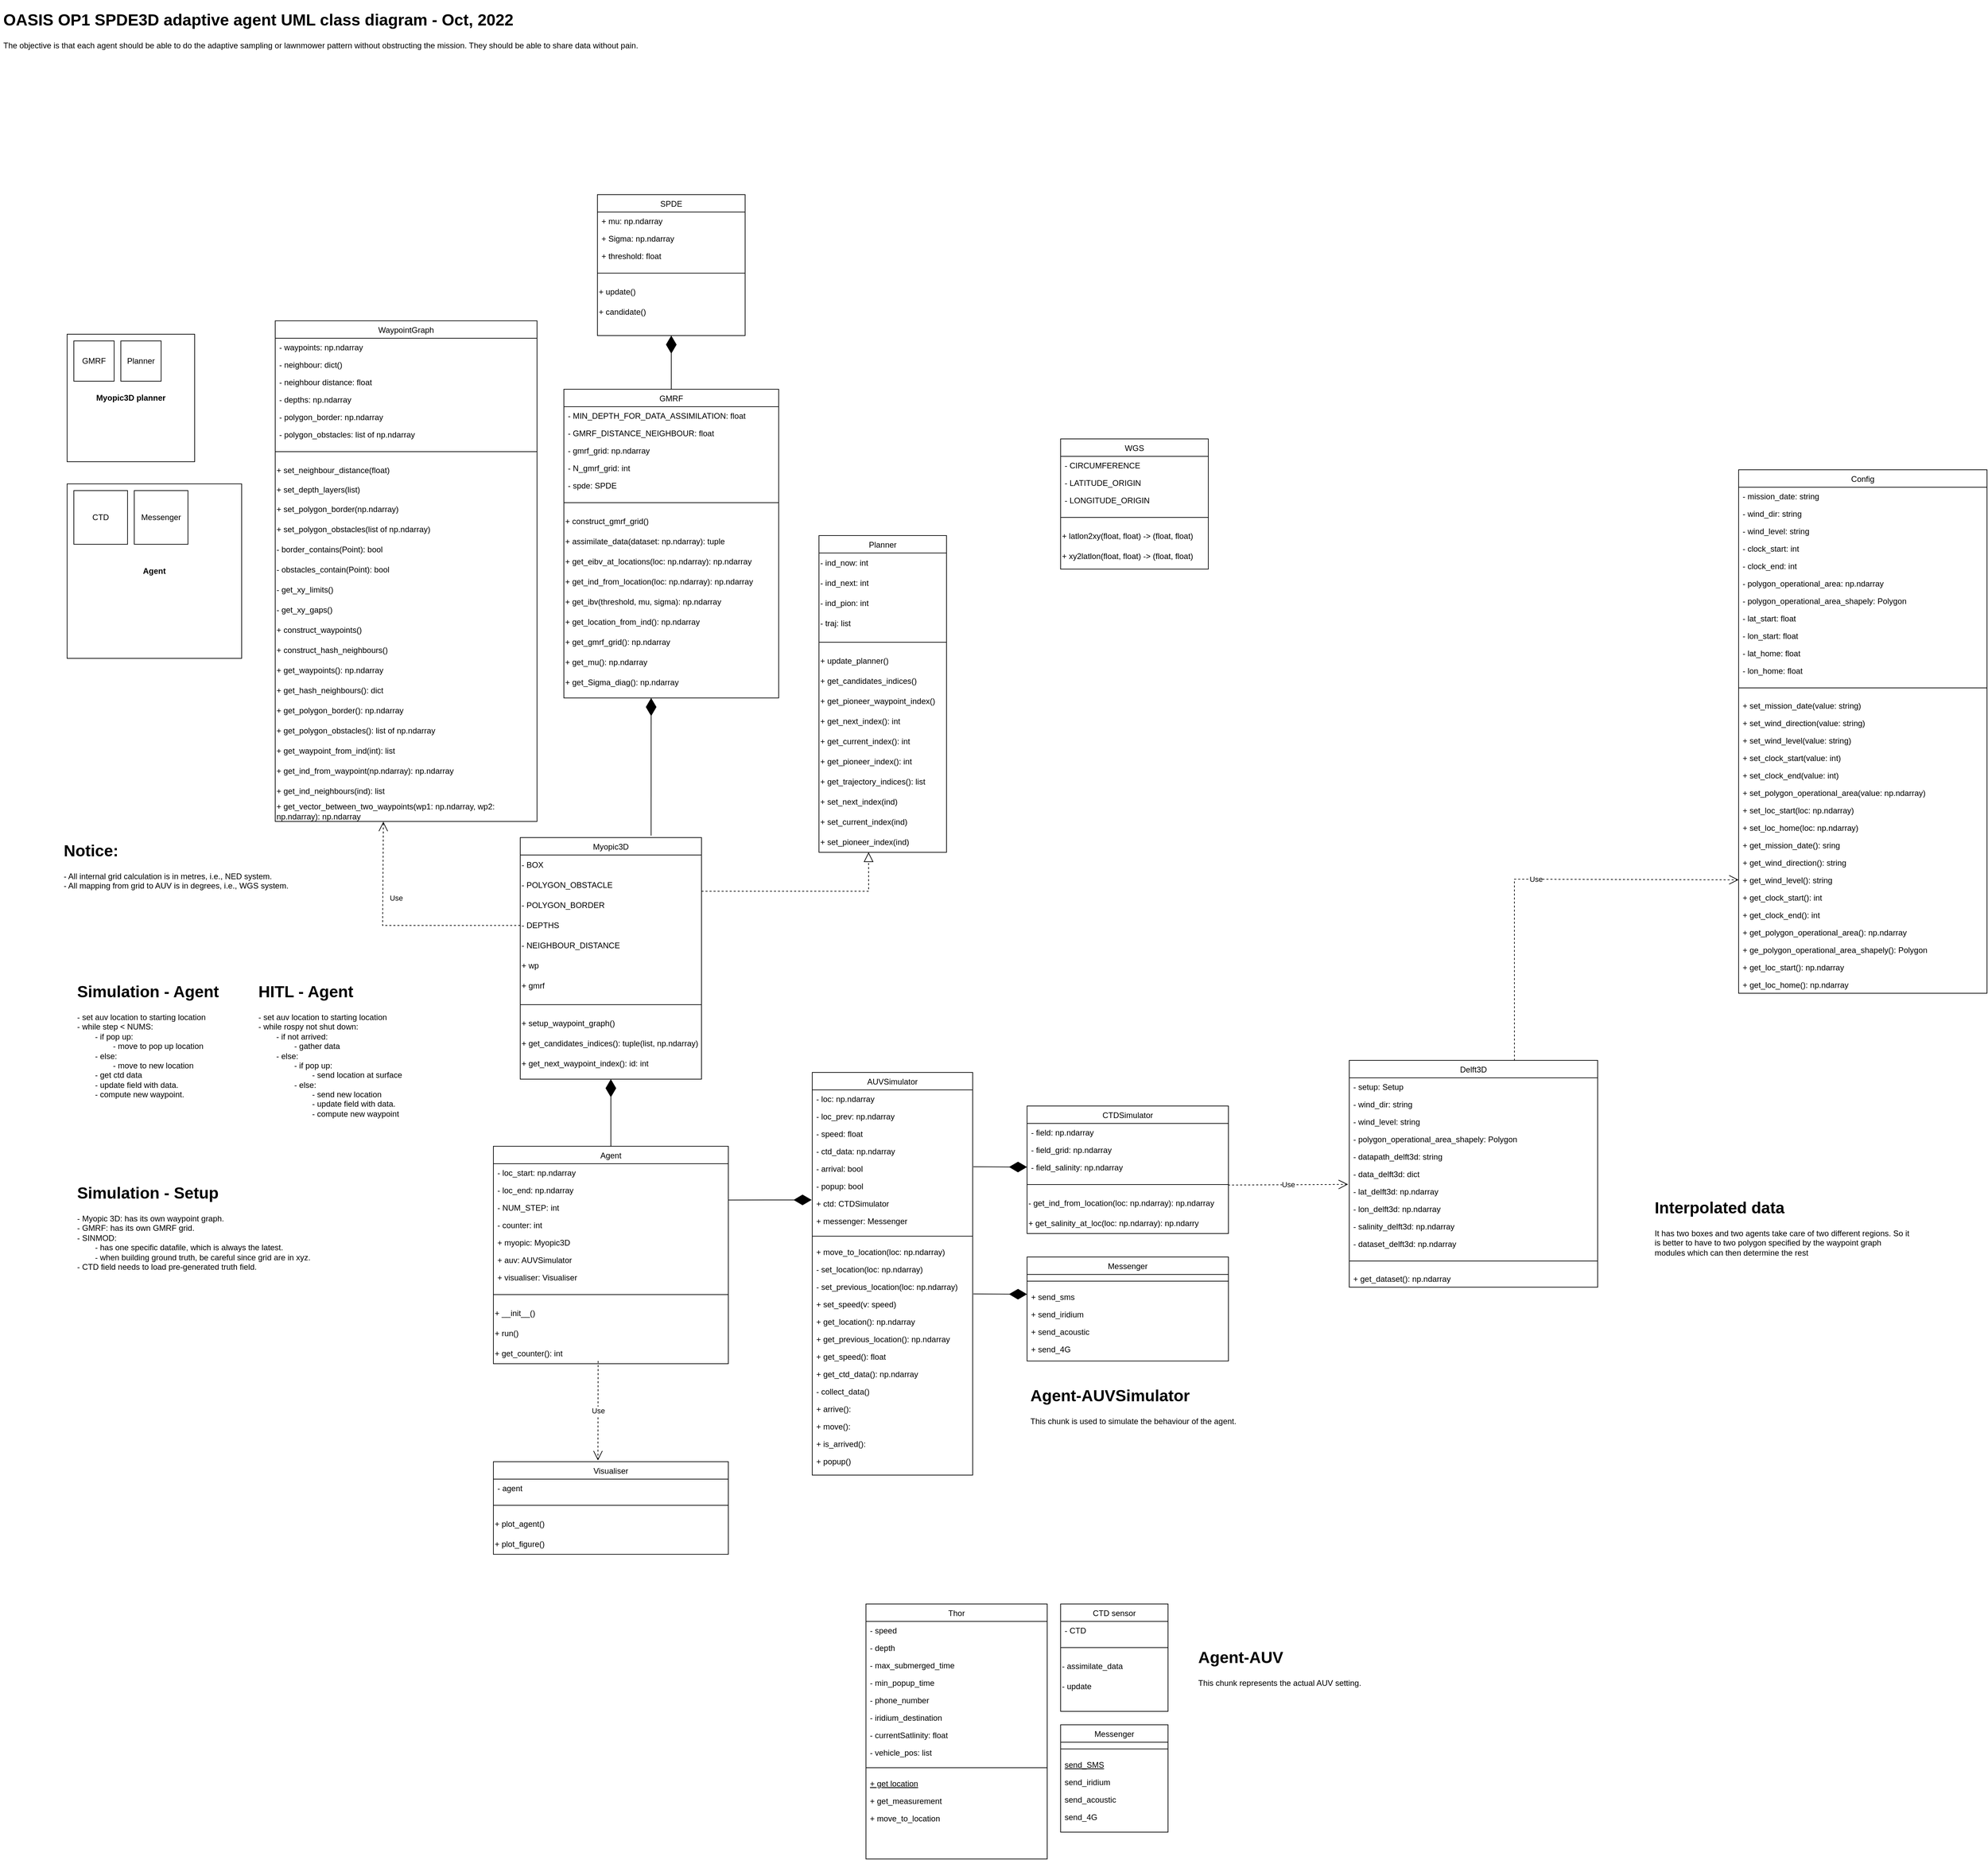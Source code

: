 <mxfile version="20.3.0" type="device"><diagram id="H-wJF83lNPM2h12FPL4d" name="Page-1"><mxGraphModel dx="874" dy="1028" grid="1" gridSize="10" guides="1" tooltips="1" connect="1" arrows="1" fold="1" page="1" pageScale="1" pageWidth="4681" pageHeight="3300" math="0" shadow="0"><root><mxCell id="0"/><mxCell id="1" parent="0"/><mxCell id="KE9BPn26jEvFqoi-ZtsX-1" value="Planner" style="swimlane;fontStyle=0;align=center;verticalAlign=top;childLayout=stackLayout;horizontal=1;startSize=26;horizontalStack=0;resizeParent=1;resizeLast=0;collapsible=1;marginBottom=0;rounded=0;shadow=0;strokeWidth=1;" parent="1" vertex="1"><mxGeometry x="1340" y="858" width="190" height="472" as="geometry"><mxRectangle x="130" y="380" width="160" height="26" as="alternateBounds"/></mxGeometry></mxCell><mxCell id="KE9BPn26jEvFqoi-ZtsX-2" value="- ind_now: int" style="text;html=1;strokeColor=none;fillColor=none;align=left;verticalAlign=middle;whiteSpace=wrap;rounded=0;" parent="KE9BPn26jEvFqoi-ZtsX-1" vertex="1"><mxGeometry y="26" width="190" height="30" as="geometry"/></mxCell><mxCell id="KE9BPn26jEvFqoi-ZtsX-3" value="- ind_next: int" style="text;html=1;strokeColor=none;fillColor=none;align=left;verticalAlign=middle;whiteSpace=wrap;rounded=0;" parent="KE9BPn26jEvFqoi-ZtsX-1" vertex="1"><mxGeometry y="56" width="190" height="30" as="geometry"/></mxCell><mxCell id="KE9BPn26jEvFqoi-ZtsX-4" value="- ind_pion: int" style="text;html=1;strokeColor=none;fillColor=none;align=left;verticalAlign=middle;whiteSpace=wrap;rounded=0;" parent="KE9BPn26jEvFqoi-ZtsX-1" vertex="1"><mxGeometry y="86" width="190" height="30" as="geometry"/></mxCell><mxCell id="KE9BPn26jEvFqoi-ZtsX-5" value="- traj: list" style="text;html=1;strokeColor=none;fillColor=none;align=left;verticalAlign=middle;whiteSpace=wrap;rounded=0;" parent="KE9BPn26jEvFqoi-ZtsX-1" vertex="1"><mxGeometry y="116" width="190" height="30" as="geometry"/></mxCell><mxCell id="KE9BPn26jEvFqoi-ZtsX-6" value="" style="line;html=1;strokeWidth=1;align=left;verticalAlign=middle;spacingTop=-1;spacingLeft=3;spacingRight=3;rotatable=0;labelPosition=right;points=[];portConstraint=eastwest;" parent="KE9BPn26jEvFqoi-ZtsX-1" vertex="1"><mxGeometry y="146" width="190" height="26" as="geometry"/></mxCell><mxCell id="KE9BPn26jEvFqoi-ZtsX-7" value="+ update_planner()" style="text;html=1;strokeColor=none;fillColor=none;align=left;verticalAlign=middle;whiteSpace=wrap;rounded=0;" parent="KE9BPn26jEvFqoi-ZtsX-1" vertex="1"><mxGeometry y="172" width="190" height="30" as="geometry"/></mxCell><mxCell id="KE9BPn26jEvFqoi-ZtsX-8" value="+ get_candidates_indices()" style="text;html=1;strokeColor=none;fillColor=none;align=left;verticalAlign=middle;whiteSpace=wrap;rounded=0;" parent="KE9BPn26jEvFqoi-ZtsX-1" vertex="1"><mxGeometry y="202" width="190" height="30" as="geometry"/></mxCell><mxCell id="KE9BPn26jEvFqoi-ZtsX-9" value="+ get_pioneer_waypoint_index()" style="text;html=1;strokeColor=none;fillColor=none;align=left;verticalAlign=middle;whiteSpace=wrap;rounded=0;" parent="KE9BPn26jEvFqoi-ZtsX-1" vertex="1"><mxGeometry y="232" width="190" height="30" as="geometry"/></mxCell><mxCell id="KE9BPn26jEvFqoi-ZtsX-10" value="+ get_next_index(): int" style="text;html=1;strokeColor=none;fillColor=none;align=left;verticalAlign=middle;whiteSpace=wrap;rounded=0;" parent="KE9BPn26jEvFqoi-ZtsX-1" vertex="1"><mxGeometry y="262" width="190" height="30" as="geometry"/></mxCell><mxCell id="KE9BPn26jEvFqoi-ZtsX-11" value="+ get_current_index(): int" style="text;html=1;strokeColor=none;fillColor=none;align=left;verticalAlign=middle;whiteSpace=wrap;rounded=0;" parent="KE9BPn26jEvFqoi-ZtsX-1" vertex="1"><mxGeometry y="292" width="190" height="30" as="geometry"/></mxCell><mxCell id="KE9BPn26jEvFqoi-ZtsX-12" value="+ get_pioneer_index(): int" style="text;html=1;strokeColor=none;fillColor=none;align=left;verticalAlign=middle;whiteSpace=wrap;rounded=0;" parent="KE9BPn26jEvFqoi-ZtsX-1" vertex="1"><mxGeometry y="322" width="190" height="30" as="geometry"/></mxCell><mxCell id="KE9BPn26jEvFqoi-ZtsX-13" value="+ get_trajectory_indices(): list" style="text;html=1;strokeColor=none;fillColor=none;align=left;verticalAlign=middle;whiteSpace=wrap;rounded=0;" parent="KE9BPn26jEvFqoi-ZtsX-1" vertex="1"><mxGeometry y="352" width="190" height="30" as="geometry"/></mxCell><mxCell id="KE9BPn26jEvFqoi-ZtsX-14" value="+ set_next_index(ind)" style="text;html=1;strokeColor=none;fillColor=none;align=left;verticalAlign=middle;whiteSpace=wrap;rounded=0;" parent="KE9BPn26jEvFqoi-ZtsX-1" vertex="1"><mxGeometry y="382" width="190" height="30" as="geometry"/></mxCell><mxCell id="KE9BPn26jEvFqoi-ZtsX-15" value="+ set_current_index(ind)" style="text;html=1;strokeColor=none;fillColor=none;align=left;verticalAlign=middle;whiteSpace=wrap;rounded=0;" parent="KE9BPn26jEvFqoi-ZtsX-1" vertex="1"><mxGeometry y="412" width="190" height="30" as="geometry"/></mxCell><mxCell id="KE9BPn26jEvFqoi-ZtsX-16" value="+ set_pioneer_index(ind)" style="text;html=1;strokeColor=none;fillColor=none;align=left;verticalAlign=middle;whiteSpace=wrap;rounded=0;" parent="KE9BPn26jEvFqoi-ZtsX-1" vertex="1"><mxGeometry y="442" width="190" height="30" as="geometry"/></mxCell><mxCell id="KE9BPn26jEvFqoi-ZtsX-17" value="&lt;h1&gt;OASIS OP1 SPDE3D adaptive agent UML class diagram - Oct, 2022&lt;/h1&gt;&lt;div&gt;The objective is that each agent should be able to do the adaptive sampling or lawnmower pattern without obstructing the mission. They should be able to share data without pain.&amp;nbsp;&lt;/div&gt;" style="text;html=1;strokeColor=none;fillColor=none;spacing=5;spacingTop=-20;whiteSpace=wrap;overflow=hidden;rounded=0;" parent="1" vertex="1"><mxGeometry x="120" y="70" width="1360" height="120" as="geometry"/></mxCell><mxCell id="KE9BPn26jEvFqoi-ZtsX-18" value="WaypointGraph" style="swimlane;fontStyle=0;align=center;verticalAlign=top;childLayout=stackLayout;horizontal=1;startSize=26;horizontalStack=0;resizeParent=1;resizeLast=0;collapsible=1;marginBottom=0;rounded=0;shadow=0;strokeWidth=1;" parent="1" vertex="1"><mxGeometry x="530" y="538" width="390" height="746" as="geometry"><mxRectangle x="130" y="380" width="160" height="26" as="alternateBounds"/></mxGeometry></mxCell><mxCell id="KE9BPn26jEvFqoi-ZtsX-19" value="- waypoints: np.ndarray" style="text;align=left;verticalAlign=top;spacingLeft=4;spacingRight=4;overflow=hidden;rotatable=0;points=[[0,0.5],[1,0.5]];portConstraint=eastwest;rounded=0;shadow=0;html=0;" parent="KE9BPn26jEvFqoi-ZtsX-18" vertex="1"><mxGeometry y="26" width="390" height="26" as="geometry"/></mxCell><mxCell id="KE9BPn26jEvFqoi-ZtsX-20" value="- neighbour: dict()" style="text;align=left;verticalAlign=top;spacingLeft=4;spacingRight=4;overflow=hidden;rotatable=0;points=[[0,0.5],[1,0.5]];portConstraint=eastwest;rounded=0;shadow=0;html=0;" parent="KE9BPn26jEvFqoi-ZtsX-18" vertex="1"><mxGeometry y="52" width="390" height="26" as="geometry"/></mxCell><mxCell id="KE9BPn26jEvFqoi-ZtsX-21" value="- neighbour distance: float" style="text;align=left;verticalAlign=top;spacingLeft=4;spacingRight=4;overflow=hidden;rotatable=0;points=[[0,0.5],[1,0.5]];portConstraint=eastwest;rounded=0;shadow=0;html=0;" parent="KE9BPn26jEvFqoi-ZtsX-18" vertex="1"><mxGeometry y="78" width="390" height="26" as="geometry"/></mxCell><mxCell id="KE9BPn26jEvFqoi-ZtsX-22" value="- depths: np.ndarray" style="text;align=left;verticalAlign=top;spacingLeft=4;spacingRight=4;overflow=hidden;rotatable=0;points=[[0,0.5],[1,0.5]];portConstraint=eastwest;rounded=0;shadow=0;html=0;" parent="KE9BPn26jEvFqoi-ZtsX-18" vertex="1"><mxGeometry y="104" width="390" height="26" as="geometry"/></mxCell><mxCell id="KE9BPn26jEvFqoi-ZtsX-23" value="- polygon_border: np.ndarray" style="text;align=left;verticalAlign=top;spacingLeft=4;spacingRight=4;overflow=hidden;rotatable=0;points=[[0,0.5],[1,0.5]];portConstraint=eastwest;rounded=0;shadow=0;html=0;" parent="KE9BPn26jEvFqoi-ZtsX-18" vertex="1"><mxGeometry y="130" width="390" height="26" as="geometry"/></mxCell><mxCell id="KE9BPn26jEvFqoi-ZtsX-24" value="- polygon_obstacles: list of np.ndarray" style="text;align=left;verticalAlign=top;spacingLeft=4;spacingRight=4;overflow=hidden;rotatable=0;points=[[0,0.5],[1,0.5]];portConstraint=eastwest;rounded=0;shadow=0;html=0;" parent="KE9BPn26jEvFqoi-ZtsX-18" vertex="1"><mxGeometry y="156" width="390" height="26" as="geometry"/></mxCell><mxCell id="KE9BPn26jEvFqoi-ZtsX-25" value="" style="line;html=1;strokeWidth=1;align=left;verticalAlign=middle;spacingTop=-1;spacingLeft=3;spacingRight=3;rotatable=0;labelPosition=right;points=[];portConstraint=eastwest;" parent="KE9BPn26jEvFqoi-ZtsX-18" vertex="1"><mxGeometry y="182" width="390" height="26" as="geometry"/></mxCell><mxCell id="KE9BPn26jEvFqoi-ZtsX-26" value="+ set_neighbour_distance(float)" style="text;html=1;strokeColor=none;fillColor=none;align=left;verticalAlign=middle;whiteSpace=wrap;rounded=0;" parent="KE9BPn26jEvFqoi-ZtsX-18" vertex="1"><mxGeometry y="208" width="390" height="30" as="geometry"/></mxCell><mxCell id="KE9BPn26jEvFqoi-ZtsX-27" value="+ set_depth_layers(list)" style="text;html=1;strokeColor=none;fillColor=none;align=left;verticalAlign=middle;whiteSpace=wrap;rounded=0;" parent="KE9BPn26jEvFqoi-ZtsX-18" vertex="1"><mxGeometry y="238" width="390" height="28" as="geometry"/></mxCell><mxCell id="KE9BPn26jEvFqoi-ZtsX-28" value="+ set_polygon_border(np.ndarray)" style="text;html=1;strokeColor=none;fillColor=none;align=left;verticalAlign=middle;whiteSpace=wrap;rounded=0;" parent="KE9BPn26jEvFqoi-ZtsX-18" vertex="1"><mxGeometry y="266" width="390" height="30" as="geometry"/></mxCell><mxCell id="KE9BPn26jEvFqoi-ZtsX-29" value="+ set_polygon_obstacles(list of np.ndarray)" style="text;html=1;strokeColor=none;fillColor=none;align=left;verticalAlign=middle;whiteSpace=wrap;rounded=0;" parent="KE9BPn26jEvFqoi-ZtsX-18" vertex="1"><mxGeometry y="296" width="390" height="30" as="geometry"/></mxCell><mxCell id="KE9BPn26jEvFqoi-ZtsX-30" value="- border_contains(Point): bool" style="text;html=1;strokeColor=none;fillColor=none;align=left;verticalAlign=middle;whiteSpace=wrap;rounded=0;" parent="KE9BPn26jEvFqoi-ZtsX-18" vertex="1"><mxGeometry y="326" width="390" height="30" as="geometry"/></mxCell><mxCell id="KE9BPn26jEvFqoi-ZtsX-31" value="- obstacles_contain(Point): bool" style="text;html=1;strokeColor=none;fillColor=none;align=left;verticalAlign=middle;whiteSpace=wrap;rounded=0;" parent="KE9BPn26jEvFqoi-ZtsX-18" vertex="1"><mxGeometry y="356" width="390" height="30" as="geometry"/></mxCell><mxCell id="KE9BPn26jEvFqoi-ZtsX-32" value="- get_xy_limits()" style="text;html=1;strokeColor=none;fillColor=none;align=left;verticalAlign=middle;whiteSpace=wrap;rounded=0;" parent="KE9BPn26jEvFqoi-ZtsX-18" vertex="1"><mxGeometry y="386" width="390" height="30" as="geometry"/></mxCell><mxCell id="KE9BPn26jEvFqoi-ZtsX-33" value="- get_xy_gaps()" style="text;html=1;strokeColor=none;fillColor=none;align=left;verticalAlign=middle;whiteSpace=wrap;rounded=0;" parent="KE9BPn26jEvFqoi-ZtsX-18" vertex="1"><mxGeometry y="416" width="390" height="30" as="geometry"/></mxCell><mxCell id="KE9BPn26jEvFqoi-ZtsX-34" value="+ construct_waypoints()" style="text;html=1;strokeColor=none;fillColor=none;align=left;verticalAlign=middle;whiteSpace=wrap;rounded=0;" parent="KE9BPn26jEvFqoi-ZtsX-18" vertex="1"><mxGeometry y="446" width="390" height="30" as="geometry"/></mxCell><mxCell id="KE9BPn26jEvFqoi-ZtsX-35" value="+ construct_hash_neighbours()" style="text;html=1;strokeColor=none;fillColor=none;align=left;verticalAlign=middle;whiteSpace=wrap;rounded=0;" parent="KE9BPn26jEvFqoi-ZtsX-18" vertex="1"><mxGeometry y="476" width="390" height="30" as="geometry"/></mxCell><mxCell id="KE9BPn26jEvFqoi-ZtsX-36" value="+ get_waypoints(): np.ndarray" style="text;html=1;strokeColor=none;fillColor=none;align=left;verticalAlign=middle;whiteSpace=wrap;rounded=0;" parent="KE9BPn26jEvFqoi-ZtsX-18" vertex="1"><mxGeometry y="506" width="390" height="30" as="geometry"/></mxCell><mxCell id="KE9BPn26jEvFqoi-ZtsX-37" value="+ get_hash_neighbours(): dict" style="text;html=1;strokeColor=none;fillColor=none;align=left;verticalAlign=middle;whiteSpace=wrap;rounded=0;" parent="KE9BPn26jEvFqoi-ZtsX-18" vertex="1"><mxGeometry y="536" width="390" height="30" as="geometry"/></mxCell><mxCell id="KE9BPn26jEvFqoi-ZtsX-38" value="+ get_polygon_border(): np.ndarray" style="text;html=1;strokeColor=none;fillColor=none;align=left;verticalAlign=middle;whiteSpace=wrap;rounded=0;" parent="KE9BPn26jEvFqoi-ZtsX-18" vertex="1"><mxGeometry y="566" width="390" height="30" as="geometry"/></mxCell><mxCell id="KE9BPn26jEvFqoi-ZtsX-39" value="+ get_polygon_obstacles(): list of np.ndarray" style="text;html=1;strokeColor=none;fillColor=none;align=left;verticalAlign=middle;whiteSpace=wrap;rounded=0;" parent="KE9BPn26jEvFqoi-ZtsX-18" vertex="1"><mxGeometry y="596" width="390" height="30" as="geometry"/></mxCell><mxCell id="KE9BPn26jEvFqoi-ZtsX-40" value="+ get_waypoint_from_ind(int): list" style="text;html=1;strokeColor=none;fillColor=none;align=left;verticalAlign=middle;whiteSpace=wrap;rounded=0;" parent="KE9BPn26jEvFqoi-ZtsX-18" vertex="1"><mxGeometry y="626" width="390" height="30" as="geometry"/></mxCell><mxCell id="KE9BPn26jEvFqoi-ZtsX-41" value="+ get_ind_from_waypoint(np.ndarray): np.ndarray" style="text;html=1;strokeColor=none;fillColor=none;align=left;verticalAlign=middle;whiteSpace=wrap;rounded=0;" parent="KE9BPn26jEvFqoi-ZtsX-18" vertex="1"><mxGeometry y="656" width="390" height="30" as="geometry"/></mxCell><mxCell id="KE9BPn26jEvFqoi-ZtsX-42" value="+ get_ind_neighbours(ind): list" style="text;html=1;strokeColor=none;fillColor=none;align=left;verticalAlign=middle;whiteSpace=wrap;rounded=0;" parent="KE9BPn26jEvFqoi-ZtsX-18" vertex="1"><mxGeometry y="686" width="390" height="30" as="geometry"/></mxCell><mxCell id="KE9BPn26jEvFqoi-ZtsX-43" value="+ get_vector_between_two_waypoints(wp1: np.ndarray, wp2: np.ndarray): np.ndarray" style="text;html=1;strokeColor=none;fillColor=none;align=left;verticalAlign=middle;whiteSpace=wrap;rounded=0;" parent="KE9BPn26jEvFqoi-ZtsX-18" vertex="1"><mxGeometry y="716" width="390" height="30" as="geometry"/></mxCell><mxCell id="KE9BPn26jEvFqoi-ZtsX-44" value="Myopic3D" style="swimlane;fontStyle=0;align=center;verticalAlign=top;childLayout=stackLayout;horizontal=1;startSize=26;horizontalStack=0;resizeParent=1;resizeLast=0;collapsible=1;marginBottom=0;rounded=0;shadow=0;strokeWidth=1;" parent="1" vertex="1"><mxGeometry x="895" y="1308" width="270" height="360" as="geometry"><mxRectangle x="130" y="380" width="160" height="26" as="alternateBounds"/></mxGeometry></mxCell><mxCell id="KE9BPn26jEvFqoi-ZtsX-45" value="- BOX" style="text;html=1;strokeColor=none;fillColor=none;align=left;verticalAlign=middle;whiteSpace=wrap;rounded=0;" parent="KE9BPn26jEvFqoi-ZtsX-44" vertex="1"><mxGeometry y="26" width="270" height="30" as="geometry"/></mxCell><mxCell id="KE9BPn26jEvFqoi-ZtsX-46" value="- POLYGON_OBSTACLE" style="text;html=1;strokeColor=none;fillColor=none;align=left;verticalAlign=middle;whiteSpace=wrap;rounded=0;" parent="KE9BPn26jEvFqoi-ZtsX-44" vertex="1"><mxGeometry y="56" width="270" height="30" as="geometry"/></mxCell><mxCell id="KE9BPn26jEvFqoi-ZtsX-47" value="- POLYGON_BORDER" style="text;html=1;strokeColor=none;fillColor=none;align=left;verticalAlign=middle;whiteSpace=wrap;rounded=0;" parent="KE9BPn26jEvFqoi-ZtsX-44" vertex="1"><mxGeometry y="86" width="270" height="30" as="geometry"/></mxCell><mxCell id="KE9BPn26jEvFqoi-ZtsX-48" value="- DEPTHS" style="text;html=1;strokeColor=none;fillColor=none;align=left;verticalAlign=middle;whiteSpace=wrap;rounded=0;" parent="KE9BPn26jEvFqoi-ZtsX-44" vertex="1"><mxGeometry y="116" width="270" height="30" as="geometry"/></mxCell><mxCell id="KE9BPn26jEvFqoi-ZtsX-49" value="- NEIGHBOUR_DISTANCE" style="text;html=1;strokeColor=none;fillColor=none;align=left;verticalAlign=middle;whiteSpace=wrap;rounded=0;" parent="KE9BPn26jEvFqoi-ZtsX-44" vertex="1"><mxGeometry y="146" width="270" height="30" as="geometry"/></mxCell><mxCell id="KE9BPn26jEvFqoi-ZtsX-50" value="+ wp" style="text;html=1;strokeColor=none;fillColor=none;align=left;verticalAlign=middle;whiteSpace=wrap;rounded=0;" parent="KE9BPn26jEvFqoi-ZtsX-44" vertex="1"><mxGeometry y="176" width="270" height="30" as="geometry"/></mxCell><mxCell id="KE9BPn26jEvFqoi-ZtsX-51" value="+ gmrf" style="text;html=1;strokeColor=none;fillColor=none;align=left;verticalAlign=middle;whiteSpace=wrap;rounded=0;" parent="KE9BPn26jEvFqoi-ZtsX-44" vertex="1"><mxGeometry y="206" width="270" height="30" as="geometry"/></mxCell><mxCell id="KE9BPn26jEvFqoi-ZtsX-52" value="" style="line;html=1;strokeWidth=1;align=left;verticalAlign=middle;spacingTop=-1;spacingLeft=3;spacingRight=3;rotatable=0;labelPosition=right;points=[];portConstraint=eastwest;" parent="KE9BPn26jEvFqoi-ZtsX-44" vertex="1"><mxGeometry y="236" width="270" height="26" as="geometry"/></mxCell><mxCell id="KE9BPn26jEvFqoi-ZtsX-53" value="+ setup_waypoint_graph()" style="text;html=1;strokeColor=none;fillColor=none;align=left;verticalAlign=middle;whiteSpace=wrap;rounded=0;" parent="KE9BPn26jEvFqoi-ZtsX-44" vertex="1"><mxGeometry y="262" width="270" height="30" as="geometry"/></mxCell><mxCell id="KE9BPn26jEvFqoi-ZtsX-54" value="+ get_candidates_indices(): tuple(list, np.ndarray)" style="text;html=1;strokeColor=none;fillColor=none;align=left;verticalAlign=middle;whiteSpace=wrap;rounded=0;" parent="KE9BPn26jEvFqoi-ZtsX-44" vertex="1"><mxGeometry y="292" width="270" height="30" as="geometry"/></mxCell><mxCell id="KE9BPn26jEvFqoi-ZtsX-55" value="+ get_next_waypoint_index(): id: int" style="text;html=1;strokeColor=none;fillColor=none;align=left;verticalAlign=middle;whiteSpace=wrap;rounded=0;" parent="KE9BPn26jEvFqoi-ZtsX-44" vertex="1"><mxGeometry y="322" width="270" height="30" as="geometry"/></mxCell><mxCell id="KE9BPn26jEvFqoi-ZtsX-56" value="Use" style="endArrow=open;endSize=12;dashed=1;html=1;rounded=0;exitX=0;exitY=0.5;exitDx=0;exitDy=0;entryX=0.413;entryY=1.013;entryDx=0;entryDy=0;entryPerimeter=0;" parent="1" source="KE9BPn26jEvFqoi-ZtsX-48" target="KE9BPn26jEvFqoi-ZtsX-43" edge="1"><mxGeometry x="0.371" y="-20" width="160" relative="1" as="geometry"><mxPoint x="690" y="1388" as="sourcePoint"/><mxPoint x="850" y="1388" as="targetPoint"/><Array as="points"><mxPoint x="690" y="1439"/></Array><mxPoint as="offset"/></mxGeometry></mxCell><mxCell id="KE9BPn26jEvFqoi-ZtsX-57" value="SPDE" style="swimlane;fontStyle=0;align=center;verticalAlign=top;childLayout=stackLayout;horizontal=1;startSize=26;horizontalStack=0;resizeParent=1;resizeLast=0;collapsible=1;marginBottom=0;rounded=0;shadow=0;strokeWidth=1;" parent="1" vertex="1"><mxGeometry x="1010" y="350" width="220" height="210" as="geometry"><mxRectangle x="130" y="380" width="160" height="26" as="alternateBounds"/></mxGeometry></mxCell><mxCell id="KE9BPn26jEvFqoi-ZtsX-58" value="+ mu: np.ndarray" style="text;align=left;verticalAlign=top;spacingLeft=4;spacingRight=4;overflow=hidden;rotatable=0;points=[[0,0.5],[1,0.5]];portConstraint=eastwest;rounded=0;shadow=0;html=0;" parent="KE9BPn26jEvFqoi-ZtsX-57" vertex="1"><mxGeometry y="26" width="220" height="26" as="geometry"/></mxCell><mxCell id="KE9BPn26jEvFqoi-ZtsX-59" value="+ Sigma: np.ndarray" style="text;align=left;verticalAlign=top;spacingLeft=4;spacingRight=4;overflow=hidden;rotatable=0;points=[[0,0.5],[1,0.5]];portConstraint=eastwest;rounded=0;shadow=0;html=0;" parent="KE9BPn26jEvFqoi-ZtsX-57" vertex="1"><mxGeometry y="52" width="220" height="26" as="geometry"/></mxCell><mxCell id="KE9BPn26jEvFqoi-ZtsX-60" value="+ threshold: float" style="text;align=left;verticalAlign=top;spacingLeft=4;spacingRight=4;overflow=hidden;rotatable=0;points=[[0,0.5],[1,0.5]];portConstraint=eastwest;rounded=0;shadow=0;html=0;" parent="KE9BPn26jEvFqoi-ZtsX-57" vertex="1"><mxGeometry y="78" width="220" height="26" as="geometry"/></mxCell><mxCell id="KE9BPn26jEvFqoi-ZtsX-61" value="" style="line;html=1;strokeWidth=1;align=left;verticalAlign=middle;spacingTop=-1;spacingLeft=3;spacingRight=3;rotatable=0;labelPosition=right;points=[];portConstraint=eastwest;" parent="KE9BPn26jEvFqoi-ZtsX-57" vertex="1"><mxGeometry y="104" width="220" height="26" as="geometry"/></mxCell><mxCell id="KE9BPn26jEvFqoi-ZtsX-62" value="+ update()" style="text;html=1;strokeColor=none;fillColor=none;align=left;verticalAlign=middle;whiteSpace=wrap;rounded=0;" parent="KE9BPn26jEvFqoi-ZtsX-57" vertex="1"><mxGeometry y="130" width="220" height="30" as="geometry"/></mxCell><mxCell id="KE9BPn26jEvFqoi-ZtsX-63" value="+ candidate()" style="text;html=1;strokeColor=none;fillColor=none;align=left;verticalAlign=middle;whiteSpace=wrap;rounded=0;" parent="KE9BPn26jEvFqoi-ZtsX-57" vertex="1"><mxGeometry y="160" width="220" height="30" as="geometry"/></mxCell><mxCell id="KE9BPn26jEvFqoi-ZtsX-64" value="GMRF" style="swimlane;fontStyle=0;align=center;verticalAlign=top;childLayout=stackLayout;horizontal=1;startSize=26;horizontalStack=0;resizeParent=1;resizeLast=0;collapsible=1;marginBottom=0;rounded=0;shadow=0;strokeWidth=1;" parent="1" vertex="1"><mxGeometry x="960" y="640" width="320" height="460" as="geometry"><mxRectangle x="130" y="380" width="160" height="26" as="alternateBounds"/></mxGeometry></mxCell><mxCell id="KE9BPn26jEvFqoi-ZtsX-65" value="- MIN_DEPTH_FOR_DATA_ASSIMILATION: float" style="text;align=left;verticalAlign=top;spacingLeft=4;spacingRight=4;overflow=hidden;rotatable=0;points=[[0,0.5],[1,0.5]];portConstraint=eastwest;rounded=0;shadow=0;html=0;" parent="KE9BPn26jEvFqoi-ZtsX-64" vertex="1"><mxGeometry y="26" width="320" height="26" as="geometry"/></mxCell><mxCell id="KE9BPn26jEvFqoi-ZtsX-66" value="- GMRF_DISTANCE_NEIGHBOUR: float" style="text;align=left;verticalAlign=top;spacingLeft=4;spacingRight=4;overflow=hidden;rotatable=0;points=[[0,0.5],[1,0.5]];portConstraint=eastwest;rounded=0;shadow=0;html=0;" parent="KE9BPn26jEvFqoi-ZtsX-64" vertex="1"><mxGeometry y="52" width="320" height="26" as="geometry"/></mxCell><mxCell id="KE9BPn26jEvFqoi-ZtsX-67" value="- gmrf_grid: np.ndarray" style="text;align=left;verticalAlign=top;spacingLeft=4;spacingRight=4;overflow=hidden;rotatable=0;points=[[0,0.5],[1,0.5]];portConstraint=eastwest;rounded=0;shadow=0;html=0;" parent="KE9BPn26jEvFqoi-ZtsX-64" vertex="1"><mxGeometry y="78" width="320" height="26" as="geometry"/></mxCell><mxCell id="KE9BPn26jEvFqoi-ZtsX-68" value="- N_gmrf_grid: int" style="text;align=left;verticalAlign=top;spacingLeft=4;spacingRight=4;overflow=hidden;rotatable=0;points=[[0,0.5],[1,0.5]];portConstraint=eastwest;rounded=0;shadow=0;html=0;" parent="KE9BPn26jEvFqoi-ZtsX-64" vertex="1"><mxGeometry y="104" width="320" height="26" as="geometry"/></mxCell><mxCell id="KE9BPn26jEvFqoi-ZtsX-70" value="- spde: SPDE" style="text;align=left;verticalAlign=top;spacingLeft=4;spacingRight=4;overflow=hidden;rotatable=0;points=[[0,0.5],[1,0.5]];portConstraint=eastwest;rounded=0;shadow=0;html=0;" parent="KE9BPn26jEvFqoi-ZtsX-64" vertex="1"><mxGeometry y="130" width="320" height="26" as="geometry"/></mxCell><mxCell id="KE9BPn26jEvFqoi-ZtsX-71" value="" style="line;html=1;strokeWidth=1;align=left;verticalAlign=middle;spacingTop=-1;spacingLeft=3;spacingRight=3;rotatable=0;labelPosition=right;points=[];portConstraint=eastwest;" parent="KE9BPn26jEvFqoi-ZtsX-64" vertex="1"><mxGeometry y="156" width="320" height="26" as="geometry"/></mxCell><mxCell id="KE9BPn26jEvFqoi-ZtsX-72" value="+ construct_gmrf_grid()" style="text;html=1;strokeColor=none;fillColor=none;align=left;verticalAlign=middle;whiteSpace=wrap;rounded=0;" parent="KE9BPn26jEvFqoi-ZtsX-64" vertex="1"><mxGeometry y="182" width="320" height="30" as="geometry"/></mxCell><mxCell id="KE9BPn26jEvFqoi-ZtsX-73" value="+ assimilate_data(dataset: np.ndarray): tuple" style="text;html=1;strokeColor=none;fillColor=none;align=left;verticalAlign=middle;whiteSpace=wrap;rounded=0;" parent="KE9BPn26jEvFqoi-ZtsX-64" vertex="1"><mxGeometry y="212" width="320" height="30" as="geometry"/></mxCell><mxCell id="KE9BPn26jEvFqoi-ZtsX-74" value="+ get_eibv_at_locations(loc: np.ndarray): np.ndarray" style="text;html=1;strokeColor=none;fillColor=none;align=left;verticalAlign=middle;whiteSpace=wrap;rounded=0;" parent="KE9BPn26jEvFqoi-ZtsX-64" vertex="1"><mxGeometry y="242" width="320" height="30" as="geometry"/></mxCell><mxCell id="KE9BPn26jEvFqoi-ZtsX-75" value="+ get_ind_from_location(loc: np.ndarray): np.ndarray" style="text;html=1;strokeColor=none;fillColor=none;align=left;verticalAlign=middle;whiteSpace=wrap;rounded=0;" parent="KE9BPn26jEvFqoi-ZtsX-64" vertex="1"><mxGeometry y="272" width="320" height="30" as="geometry"/></mxCell><mxCell id="KE9BPn26jEvFqoi-ZtsX-76" value="+ get_ibv(threshold, mu, sigma): np.ndarray" style="text;html=1;strokeColor=none;fillColor=none;align=left;verticalAlign=middle;whiteSpace=wrap;rounded=0;" parent="KE9BPn26jEvFqoi-ZtsX-64" vertex="1"><mxGeometry y="302" width="320" height="30" as="geometry"/></mxCell><mxCell id="KE9BPn26jEvFqoi-ZtsX-77" value="+ get_location_from_ind(): np.ndarray" style="text;html=1;strokeColor=none;fillColor=none;align=left;verticalAlign=middle;whiteSpace=wrap;rounded=0;" parent="KE9BPn26jEvFqoi-ZtsX-64" vertex="1"><mxGeometry y="332" width="320" height="30" as="geometry"/></mxCell><mxCell id="KE9BPn26jEvFqoi-ZtsX-78" value="+ get_gmrf_grid(): np.ndarray" style="text;html=1;strokeColor=none;fillColor=none;align=left;verticalAlign=middle;whiteSpace=wrap;rounded=0;" parent="KE9BPn26jEvFqoi-ZtsX-64" vertex="1"><mxGeometry y="362" width="320" height="30" as="geometry"/></mxCell><mxCell id="KE9BPn26jEvFqoi-ZtsX-80" value="+ get_mu(): np.ndarray" style="text;html=1;strokeColor=none;fillColor=none;align=left;verticalAlign=middle;whiteSpace=wrap;rounded=0;" parent="KE9BPn26jEvFqoi-ZtsX-64" vertex="1"><mxGeometry y="392" width="320" height="30" as="geometry"/></mxCell><mxCell id="KE9BPn26jEvFqoi-ZtsX-81" value="+ get_Sigma_diag(): np.ndarray" style="text;html=1;strokeColor=none;fillColor=none;align=left;verticalAlign=middle;whiteSpace=wrap;rounded=0;" parent="KE9BPn26jEvFqoi-ZtsX-64" vertex="1"><mxGeometry y="422" width="320" height="30" as="geometry"/></mxCell><mxCell id="KE9BPn26jEvFqoi-ZtsX-82" value="" style="endArrow=diamondThin;endFill=1;endSize=24;html=1;rounded=0;exitX=0.5;exitY=0;exitDx=0;exitDy=0;entryX=0.5;entryY=1;entryDx=0;entryDy=0;" parent="1" source="KE9BPn26jEvFqoi-ZtsX-64" target="KE9BPn26jEvFqoi-ZtsX-57" edge="1"><mxGeometry width="160" relative="1" as="geometry"><mxPoint x="959" y="730" as="sourcePoint"/><mxPoint x="1119" y="710" as="targetPoint"/></mxGeometry></mxCell><mxCell id="KE9BPn26jEvFqoi-ZtsX-83" value="WGS" style="swimlane;fontStyle=0;align=center;verticalAlign=top;childLayout=stackLayout;horizontal=1;startSize=26;horizontalStack=0;resizeParent=1;resizeLast=0;collapsible=1;marginBottom=0;rounded=0;shadow=0;strokeWidth=1;" parent="1" vertex="1"><mxGeometry x="1700" y="714" width="220" height="194" as="geometry"><mxRectangle x="130" y="380" width="160" height="26" as="alternateBounds"/></mxGeometry></mxCell><mxCell id="KE9BPn26jEvFqoi-ZtsX-84" value="- CIRCUMFERENCE" style="text;align=left;verticalAlign=top;spacingLeft=4;spacingRight=4;overflow=hidden;rotatable=0;points=[[0,0.5],[1,0.5]];portConstraint=eastwest;rounded=0;shadow=0;html=0;" parent="KE9BPn26jEvFqoi-ZtsX-83" vertex="1"><mxGeometry y="26" width="220" height="26" as="geometry"/></mxCell><mxCell id="KE9BPn26jEvFqoi-ZtsX-85" value="- LATITUDE_ORIGIN" style="text;align=left;verticalAlign=top;spacingLeft=4;spacingRight=4;overflow=hidden;rotatable=0;points=[[0,0.5],[1,0.5]];portConstraint=eastwest;rounded=0;shadow=0;html=0;" parent="KE9BPn26jEvFqoi-ZtsX-83" vertex="1"><mxGeometry y="52" width="220" height="26" as="geometry"/></mxCell><mxCell id="KE9BPn26jEvFqoi-ZtsX-86" value="- LONGITUDE_ORIGIN" style="text;align=left;verticalAlign=top;spacingLeft=4;spacingRight=4;overflow=hidden;rotatable=0;points=[[0,0.5],[1,0.5]];portConstraint=eastwest;rounded=0;shadow=0;html=0;" parent="KE9BPn26jEvFqoi-ZtsX-83" vertex="1"><mxGeometry y="78" width="220" height="26" as="geometry"/></mxCell><mxCell id="KE9BPn26jEvFqoi-ZtsX-87" value="" style="line;html=1;strokeWidth=1;align=left;verticalAlign=middle;spacingTop=-1;spacingLeft=3;spacingRight=3;rotatable=0;labelPosition=right;points=[];portConstraint=eastwest;" parent="KE9BPn26jEvFqoi-ZtsX-83" vertex="1"><mxGeometry y="104" width="220" height="26" as="geometry"/></mxCell><mxCell id="KE9BPn26jEvFqoi-ZtsX-88" value="+ latlon2xy(float, float) -&amp;gt; (float, float)" style="text;html=1;strokeColor=none;fillColor=none;align=left;verticalAlign=middle;whiteSpace=wrap;rounded=0;" parent="KE9BPn26jEvFqoi-ZtsX-83" vertex="1"><mxGeometry y="130" width="220" height="30" as="geometry"/></mxCell><mxCell id="KE9BPn26jEvFqoi-ZtsX-89" value="+ xy2latlon(float, float) -&amp;gt; (float, float)" style="text;html=1;strokeColor=none;fillColor=none;align=left;verticalAlign=middle;whiteSpace=wrap;rounded=0;" parent="KE9BPn26jEvFqoi-ZtsX-83" vertex="1"><mxGeometry y="160" width="220" height="30" as="geometry"/></mxCell><mxCell id="KE9BPn26jEvFqoi-ZtsX-90" value="Agent" style="swimlane;fontStyle=0;align=center;verticalAlign=top;childLayout=stackLayout;horizontal=1;startSize=26;horizontalStack=0;resizeParent=1;resizeLast=0;collapsible=1;marginBottom=0;rounded=0;shadow=0;strokeWidth=1;" parent="1" vertex="1"><mxGeometry x="855" y="1768" width="350" height="324" as="geometry"><mxRectangle x="130" y="380" width="160" height="26" as="alternateBounds"/></mxGeometry></mxCell><mxCell id="KE9BPn26jEvFqoi-ZtsX-91" value="- loc_start: np.ndarray" style="text;align=left;verticalAlign=top;spacingLeft=4;spacingRight=4;overflow=hidden;rotatable=0;points=[[0,0.5],[1,0.5]];portConstraint=eastwest;" parent="KE9BPn26jEvFqoi-ZtsX-90" vertex="1"><mxGeometry y="26" width="350" height="26" as="geometry"/></mxCell><mxCell id="KE9BPn26jEvFqoi-ZtsX-92" value="- loc_end: np.ndarray" style="text;align=left;verticalAlign=top;spacingLeft=4;spacingRight=4;overflow=hidden;rotatable=0;points=[[0,0.5],[1,0.5]];portConstraint=eastwest;rounded=0;shadow=0;html=0;" parent="KE9BPn26jEvFqoi-ZtsX-90" vertex="1"><mxGeometry y="52" width="350" height="26" as="geometry"/></mxCell><mxCell id="KE9BPn26jEvFqoi-ZtsX-93" value="- NUM_STEP: int" style="text;align=left;verticalAlign=top;spacingLeft=4;spacingRight=4;overflow=hidden;rotatable=0;points=[[0,0.5],[1,0.5]];portConstraint=eastwest;rounded=0;shadow=0;html=0;" parent="KE9BPn26jEvFqoi-ZtsX-90" vertex="1"><mxGeometry y="78" width="350" height="26" as="geometry"/></mxCell><mxCell id="KE9BPn26jEvFqoi-ZtsX-94" value="- counter: int" style="text;align=left;verticalAlign=top;spacingLeft=4;spacingRight=4;overflow=hidden;rotatable=0;points=[[0,0.5],[1,0.5]];portConstraint=eastwest;rounded=0;shadow=0;html=0;" parent="KE9BPn26jEvFqoi-ZtsX-90" vertex="1"><mxGeometry y="104" width="350" height="26" as="geometry"/></mxCell><mxCell id="KE9BPn26jEvFqoi-ZtsX-95" value="+ myopic: Myopic3D" style="text;align=left;verticalAlign=top;spacingLeft=4;spacingRight=4;overflow=hidden;rotatable=0;points=[[0,0.5],[1,0.5]];portConstraint=eastwest;rounded=0;shadow=0;html=0;" parent="KE9BPn26jEvFqoi-ZtsX-90" vertex="1"><mxGeometry y="130" width="350" height="26" as="geometry"/></mxCell><mxCell id="KE9BPn26jEvFqoi-ZtsX-96" value="+ auv: AUVSimulator" style="text;align=left;verticalAlign=top;spacingLeft=4;spacingRight=4;overflow=hidden;rotatable=0;points=[[0,0.5],[1,0.5]];portConstraint=eastwest;rounded=0;shadow=0;html=0;" parent="KE9BPn26jEvFqoi-ZtsX-90" vertex="1"><mxGeometry y="156" width="350" height="26" as="geometry"/></mxCell><mxCell id="KE9BPn26jEvFqoi-ZtsX-97" value="+ visualiser: Visualiser" style="text;align=left;verticalAlign=top;spacingLeft=4;spacingRight=4;overflow=hidden;rotatable=0;points=[[0,0.5],[1,0.5]];portConstraint=eastwest;rounded=0;shadow=0;html=0;" parent="KE9BPn26jEvFqoi-ZtsX-90" vertex="1"><mxGeometry y="182" width="350" height="26" as="geometry"/></mxCell><mxCell id="KE9BPn26jEvFqoi-ZtsX-98" value="" style="line;html=1;strokeWidth=1;align=left;verticalAlign=middle;spacingTop=-1;spacingLeft=3;spacingRight=3;rotatable=0;labelPosition=right;points=[];portConstraint=eastwest;" parent="KE9BPn26jEvFqoi-ZtsX-90" vertex="1"><mxGeometry y="208" width="350" height="26" as="geometry"/></mxCell><mxCell id="KE9BPn26jEvFqoi-ZtsX-99" value="+ __init__()" style="text;html=1;strokeColor=none;fillColor=none;align=left;verticalAlign=middle;whiteSpace=wrap;rounded=0;" parent="KE9BPn26jEvFqoi-ZtsX-90" vertex="1"><mxGeometry y="234" width="350" height="30" as="geometry"/></mxCell><mxCell id="KE9BPn26jEvFqoi-ZtsX-100" value="+ run()" style="text;html=1;strokeColor=none;fillColor=none;align=left;verticalAlign=middle;whiteSpace=wrap;rounded=0;" parent="KE9BPn26jEvFqoi-ZtsX-90" vertex="1"><mxGeometry y="264" width="350" height="30" as="geometry"/></mxCell><mxCell id="KE9BPn26jEvFqoi-ZtsX-101" value="+ get_counter(): int" style="text;html=1;strokeColor=none;fillColor=none;align=left;verticalAlign=middle;whiteSpace=wrap;rounded=0;" parent="KE9BPn26jEvFqoi-ZtsX-90" vertex="1"><mxGeometry y="294" width="350" height="30" as="geometry"/></mxCell><mxCell id="KE9BPn26jEvFqoi-ZtsX-102" value="Thor" style="swimlane;fontStyle=0;align=center;verticalAlign=top;childLayout=stackLayout;horizontal=1;startSize=26;horizontalStack=0;resizeParent=1;resizeLast=0;collapsible=1;marginBottom=0;rounded=0;shadow=0;strokeWidth=1;" parent="1" vertex="1"><mxGeometry x="1410" y="2450" width="270" height="380" as="geometry"><mxRectangle x="130" y="380" width="160" height="26" as="alternateBounds"/></mxGeometry></mxCell><mxCell id="KE9BPn26jEvFqoi-ZtsX-103" value="- speed" style="text;align=left;verticalAlign=top;spacingLeft=4;spacingRight=4;overflow=hidden;rotatable=0;points=[[0,0.5],[1,0.5]];portConstraint=eastwest;" parent="KE9BPn26jEvFqoi-ZtsX-102" vertex="1"><mxGeometry y="26" width="270" height="26" as="geometry"/></mxCell><mxCell id="KE9BPn26jEvFqoi-ZtsX-104" value="- depth" style="text;align=left;verticalAlign=top;spacingLeft=4;spacingRight=4;overflow=hidden;rotatable=0;points=[[0,0.5],[1,0.5]];portConstraint=eastwest;" parent="KE9BPn26jEvFqoi-ZtsX-102" vertex="1"><mxGeometry y="52" width="270" height="26" as="geometry"/></mxCell><mxCell id="KE9BPn26jEvFqoi-ZtsX-105" value="- max_submerged_time" style="text;align=left;verticalAlign=top;spacingLeft=4;spacingRight=4;overflow=hidden;rotatable=0;points=[[0,0.5],[1,0.5]];portConstraint=eastwest;" parent="KE9BPn26jEvFqoi-ZtsX-102" vertex="1"><mxGeometry y="78" width="270" height="26" as="geometry"/></mxCell><mxCell id="KE9BPn26jEvFqoi-ZtsX-106" value="- min_popup_time" style="text;align=left;verticalAlign=top;spacingLeft=4;spacingRight=4;overflow=hidden;rotatable=0;points=[[0,0.5],[1,0.5]];portConstraint=eastwest;" parent="KE9BPn26jEvFqoi-ZtsX-102" vertex="1"><mxGeometry y="104" width="270" height="26" as="geometry"/></mxCell><mxCell id="KE9BPn26jEvFqoi-ZtsX-107" value="- phone_number" style="text;align=left;verticalAlign=top;spacingLeft=4;spacingRight=4;overflow=hidden;rotatable=0;points=[[0,0.5],[1,0.5]];portConstraint=eastwest;" parent="KE9BPn26jEvFqoi-ZtsX-102" vertex="1"><mxGeometry y="130" width="270" height="26" as="geometry"/></mxCell><mxCell id="KE9BPn26jEvFqoi-ZtsX-108" value="- iridium_destination" style="text;align=left;verticalAlign=top;spacingLeft=4;spacingRight=4;overflow=hidden;rotatable=0;points=[[0,0.5],[1,0.5]];portConstraint=eastwest;" parent="KE9BPn26jEvFqoi-ZtsX-102" vertex="1"><mxGeometry y="156" width="270" height="26" as="geometry"/></mxCell><mxCell id="KE9BPn26jEvFqoi-ZtsX-109" value="- currentSatlinity: float" style="text;align=left;verticalAlign=top;spacingLeft=4;spacingRight=4;overflow=hidden;rotatable=0;points=[[0,0.5],[1,0.5]];portConstraint=eastwest;" parent="KE9BPn26jEvFqoi-ZtsX-102" vertex="1"><mxGeometry y="182" width="270" height="26" as="geometry"/></mxCell><mxCell id="KE9BPn26jEvFqoi-ZtsX-110" value="- vehicle_pos: list" style="text;align=left;verticalAlign=top;spacingLeft=4;spacingRight=4;overflow=hidden;rotatable=0;points=[[0,0.5],[1,0.5]];portConstraint=eastwest;" parent="KE9BPn26jEvFqoi-ZtsX-102" vertex="1"><mxGeometry y="208" width="270" height="26" as="geometry"/></mxCell><mxCell id="KE9BPn26jEvFqoi-ZtsX-111" value="" style="line;html=1;strokeWidth=1;align=left;verticalAlign=middle;spacingTop=-1;spacingLeft=3;spacingRight=3;rotatable=0;labelPosition=right;points=[];portConstraint=eastwest;" parent="KE9BPn26jEvFqoi-ZtsX-102" vertex="1"><mxGeometry y="234" width="270" height="20" as="geometry"/></mxCell><mxCell id="KE9BPn26jEvFqoi-ZtsX-112" value="+ get location" style="text;align=left;verticalAlign=top;spacingLeft=4;spacingRight=4;overflow=hidden;rotatable=0;points=[[0,0.5],[1,0.5]];portConstraint=eastwest;fontStyle=4" parent="KE9BPn26jEvFqoi-ZtsX-102" vertex="1"><mxGeometry y="254" width="270" height="26" as="geometry"/></mxCell><mxCell id="KE9BPn26jEvFqoi-ZtsX-113" value="+ get_measurement" style="text;align=left;verticalAlign=top;spacingLeft=4;spacingRight=4;overflow=hidden;rotatable=0;points=[[0,0.5],[1,0.5]];portConstraint=eastwest;" parent="KE9BPn26jEvFqoi-ZtsX-102" vertex="1"><mxGeometry y="280" width="270" height="26" as="geometry"/></mxCell><mxCell id="KE9BPn26jEvFqoi-ZtsX-114" value="+ move_to_location" style="text;align=left;verticalAlign=top;spacingLeft=4;spacingRight=4;overflow=hidden;rotatable=0;points=[[0,0.5],[1,0.5]];portConstraint=eastwest;" parent="KE9BPn26jEvFqoi-ZtsX-102" vertex="1"><mxGeometry y="306" width="270" height="26" as="geometry"/></mxCell><mxCell id="KE9BPn26jEvFqoi-ZtsX-115" value="AUVSimulator" style="swimlane;fontStyle=0;align=center;verticalAlign=top;childLayout=stackLayout;horizontal=1;startSize=26;horizontalStack=0;resizeParent=1;resizeLast=0;collapsible=1;marginBottom=0;rounded=0;shadow=0;strokeWidth=1;" parent="1" vertex="1"><mxGeometry x="1330" y="1658" width="239" height="600" as="geometry"><mxRectangle x="130" y="380" width="160" height="26" as="alternateBounds"/></mxGeometry></mxCell><mxCell id="KE9BPn26jEvFqoi-ZtsX-116" value="- loc: np.ndarray" style="text;align=left;verticalAlign=top;spacingLeft=4;spacingRight=4;overflow=hidden;rotatable=0;points=[[0,0.5],[1,0.5]];portConstraint=eastwest;" parent="KE9BPn26jEvFqoi-ZtsX-115" vertex="1"><mxGeometry y="26" width="239" height="26" as="geometry"/></mxCell><mxCell id="KE9BPn26jEvFqoi-ZtsX-117" value="- loc_prev: np.ndarray" style="text;align=left;verticalAlign=top;spacingLeft=4;spacingRight=4;overflow=hidden;rotatable=0;points=[[0,0.5],[1,0.5]];portConstraint=eastwest;" parent="KE9BPn26jEvFqoi-ZtsX-115" vertex="1"><mxGeometry y="52" width="239" height="26" as="geometry"/></mxCell><mxCell id="KE9BPn26jEvFqoi-ZtsX-118" value="- speed: float" style="text;align=left;verticalAlign=top;spacingLeft=4;spacingRight=4;overflow=hidden;rotatable=0;points=[[0,0.5],[1,0.5]];portConstraint=eastwest;" parent="KE9BPn26jEvFqoi-ZtsX-115" vertex="1"><mxGeometry y="78" width="239" height="26" as="geometry"/></mxCell><mxCell id="KE9BPn26jEvFqoi-ZtsX-119" value="- ctd_data: np.ndarray" style="text;align=left;verticalAlign=top;spacingLeft=4;spacingRight=4;overflow=hidden;rotatable=0;points=[[0,0.5],[1,0.5]];portConstraint=eastwest;" parent="KE9BPn26jEvFqoi-ZtsX-115" vertex="1"><mxGeometry y="104" width="239" height="26" as="geometry"/></mxCell><mxCell id="KE9BPn26jEvFqoi-ZtsX-120" value="- arrival: bool" style="text;align=left;verticalAlign=top;spacingLeft=4;spacingRight=4;overflow=hidden;rotatable=0;points=[[0,0.5],[1,0.5]];portConstraint=eastwest;" parent="KE9BPn26jEvFqoi-ZtsX-115" vertex="1"><mxGeometry y="130" width="239" height="26" as="geometry"/></mxCell><mxCell id="KE9BPn26jEvFqoi-ZtsX-121" value="- popup: bool" style="text;align=left;verticalAlign=top;spacingLeft=4;spacingRight=4;overflow=hidden;rotatable=0;points=[[0,0.5],[1,0.5]];portConstraint=eastwest;" parent="KE9BPn26jEvFqoi-ZtsX-115" vertex="1"><mxGeometry y="156" width="239" height="26" as="geometry"/></mxCell><mxCell id="KE9BPn26jEvFqoi-ZtsX-122" value="+ ctd: CTDSimulator" style="text;align=left;verticalAlign=top;spacingLeft=4;spacingRight=4;overflow=hidden;rotatable=0;points=[[0,0.5],[1,0.5]];portConstraint=eastwest;" parent="KE9BPn26jEvFqoi-ZtsX-115" vertex="1"><mxGeometry y="182" width="239" height="26" as="geometry"/></mxCell><mxCell id="KE9BPn26jEvFqoi-ZtsX-123" value="+ messenger: Messenger" style="text;align=left;verticalAlign=top;spacingLeft=4;spacingRight=4;overflow=hidden;rotatable=0;points=[[0,0.5],[1,0.5]];portConstraint=eastwest;" parent="KE9BPn26jEvFqoi-ZtsX-115" vertex="1"><mxGeometry y="208" width="239" height="26" as="geometry"/></mxCell><mxCell id="KE9BPn26jEvFqoi-ZtsX-124" value="" style="line;html=1;strokeWidth=1;align=left;verticalAlign=middle;spacingTop=-1;spacingLeft=3;spacingRight=3;rotatable=0;labelPosition=right;points=[];portConstraint=eastwest;" parent="KE9BPn26jEvFqoi-ZtsX-115" vertex="1"><mxGeometry y="234" width="239" height="20" as="geometry"/></mxCell><mxCell id="KE9BPn26jEvFqoi-ZtsX-125" value="+ move_to_location(loc: np.ndarray)" style="text;align=left;verticalAlign=top;spacingLeft=4;spacingRight=4;overflow=hidden;rotatable=0;points=[[0,0.5],[1,0.5]];portConstraint=eastwest;" parent="KE9BPn26jEvFqoi-ZtsX-115" vertex="1"><mxGeometry y="254" width="239" height="26" as="geometry"/></mxCell><mxCell id="KE9BPn26jEvFqoi-ZtsX-126" value="- set_location(loc: np.ndarray)" style="text;align=left;verticalAlign=top;spacingLeft=4;spacingRight=4;overflow=hidden;rotatable=0;points=[[0,0.5],[1,0.5]];portConstraint=eastwest;" parent="KE9BPn26jEvFqoi-ZtsX-115" vertex="1"><mxGeometry y="280" width="239" height="26" as="geometry"/></mxCell><mxCell id="KE9BPn26jEvFqoi-ZtsX-127" value="- set_previous_location(loc: np.ndarray)" style="text;align=left;verticalAlign=top;spacingLeft=4;spacingRight=4;overflow=hidden;rotatable=0;points=[[0,0.5],[1,0.5]];portConstraint=eastwest;" parent="KE9BPn26jEvFqoi-ZtsX-115" vertex="1"><mxGeometry y="306" width="239" height="26" as="geometry"/></mxCell><mxCell id="KE9BPn26jEvFqoi-ZtsX-128" value="+ set_speed(v: speed)" style="text;align=left;verticalAlign=top;spacingLeft=4;spacingRight=4;overflow=hidden;rotatable=0;points=[[0,0.5],[1,0.5]];portConstraint=eastwest;" parent="KE9BPn26jEvFqoi-ZtsX-115" vertex="1"><mxGeometry y="332" width="239" height="26" as="geometry"/></mxCell><mxCell id="KE9BPn26jEvFqoi-ZtsX-129" value="+ get_location(): np.ndarray" style="text;align=left;verticalAlign=top;spacingLeft=4;spacingRight=4;overflow=hidden;rotatable=0;points=[[0,0.5],[1,0.5]];portConstraint=eastwest;" parent="KE9BPn26jEvFqoi-ZtsX-115" vertex="1"><mxGeometry y="358" width="239" height="26" as="geometry"/></mxCell><mxCell id="KE9BPn26jEvFqoi-ZtsX-130" value="+ get_previous_location(): np.ndarray" style="text;align=left;verticalAlign=top;spacingLeft=4;spacingRight=4;overflow=hidden;rotatable=0;points=[[0,0.5],[1,0.5]];portConstraint=eastwest;" parent="KE9BPn26jEvFqoi-ZtsX-115" vertex="1"><mxGeometry y="384" width="239" height="26" as="geometry"/></mxCell><mxCell id="KE9BPn26jEvFqoi-ZtsX-131" value="+ get_speed(): float" style="text;align=left;verticalAlign=top;spacingLeft=4;spacingRight=4;overflow=hidden;rotatable=0;points=[[0,0.5],[1,0.5]];portConstraint=eastwest;" parent="KE9BPn26jEvFqoi-ZtsX-115" vertex="1"><mxGeometry y="410" width="239" height="26" as="geometry"/></mxCell><mxCell id="KE9BPn26jEvFqoi-ZtsX-132" value="+ get_ctd_data(): np.ndarray" style="text;align=left;verticalAlign=top;spacingLeft=4;spacingRight=4;overflow=hidden;rotatable=0;points=[[0,0.5],[1,0.5]];portConstraint=eastwest;" parent="KE9BPn26jEvFqoi-ZtsX-115" vertex="1"><mxGeometry y="436" width="239" height="26" as="geometry"/></mxCell><mxCell id="KE9BPn26jEvFqoi-ZtsX-133" value="- collect_data()" style="text;align=left;verticalAlign=top;spacingLeft=4;spacingRight=4;overflow=hidden;rotatable=0;points=[[0,0.5],[1,0.5]];portConstraint=eastwest;" parent="KE9BPn26jEvFqoi-ZtsX-115" vertex="1"><mxGeometry y="462" width="239" height="26" as="geometry"/></mxCell><mxCell id="KE9BPn26jEvFqoi-ZtsX-134" value="+ arrive(): " style="text;align=left;verticalAlign=top;spacingLeft=4;spacingRight=4;overflow=hidden;rotatable=0;points=[[0,0.5],[1,0.5]];portConstraint=eastwest;" parent="KE9BPn26jEvFqoi-ZtsX-115" vertex="1"><mxGeometry y="488" width="239" height="26" as="geometry"/></mxCell><mxCell id="KE9BPn26jEvFqoi-ZtsX-135" value="+ move():" style="text;align=left;verticalAlign=top;spacingLeft=4;spacingRight=4;overflow=hidden;rotatable=0;points=[[0,0.5],[1,0.5]];portConstraint=eastwest;" parent="KE9BPn26jEvFqoi-ZtsX-115" vertex="1"><mxGeometry y="514" width="239" height="26" as="geometry"/></mxCell><mxCell id="KE9BPn26jEvFqoi-ZtsX-136" value="+ is_arrived():" style="text;align=left;verticalAlign=top;spacingLeft=4;spacingRight=4;overflow=hidden;rotatable=0;points=[[0,0.5],[1,0.5]];portConstraint=eastwest;" parent="KE9BPn26jEvFqoi-ZtsX-115" vertex="1"><mxGeometry y="540" width="239" height="26" as="geometry"/></mxCell><mxCell id="KE9BPn26jEvFqoi-ZtsX-137" value="+ popup()" style="text;align=left;verticalAlign=top;spacingLeft=4;spacingRight=4;overflow=hidden;rotatable=0;points=[[0,0.5],[1,0.5]];portConstraint=eastwest;" parent="KE9BPn26jEvFqoi-ZtsX-115" vertex="1"><mxGeometry y="566" width="239" height="26" as="geometry"/></mxCell><mxCell id="KE9BPn26jEvFqoi-ZtsX-138" value="CTDSimulator" style="swimlane;fontStyle=0;align=center;verticalAlign=top;childLayout=stackLayout;horizontal=1;startSize=26;horizontalStack=0;resizeParent=1;resizeLast=0;collapsible=1;marginBottom=0;rounded=0;shadow=0;strokeWidth=1;" parent="1" vertex="1"><mxGeometry x="1650" y="1708" width="300" height="190" as="geometry"><mxRectangle x="130" y="380" width="160" height="26" as="alternateBounds"/></mxGeometry></mxCell><mxCell id="KE9BPn26jEvFqoi-ZtsX-139" value="- field: np.ndarray" style="text;align=left;verticalAlign=top;spacingLeft=4;spacingRight=4;overflow=hidden;rotatable=0;points=[[0,0.5],[1,0.5]];portConstraint=eastwest;rounded=0;shadow=0;html=0;" parent="KE9BPn26jEvFqoi-ZtsX-138" vertex="1"><mxGeometry y="26" width="300" height="26" as="geometry"/></mxCell><mxCell id="KE9BPn26jEvFqoi-ZtsX-140" value="- field_grid: np.ndarray" style="text;align=left;verticalAlign=top;spacingLeft=4;spacingRight=4;overflow=hidden;rotatable=0;points=[[0,0.5],[1,0.5]];portConstraint=eastwest;rounded=0;shadow=0;html=0;" parent="KE9BPn26jEvFqoi-ZtsX-138" vertex="1"><mxGeometry y="52" width="300" height="26" as="geometry"/></mxCell><mxCell id="KE9BPn26jEvFqoi-ZtsX-141" value="" style="endArrow=diamondThin;endFill=1;endSize=24;html=1;rounded=0;exitX=1;exitY=0.5;exitDx=0;exitDy=0;entryX=0;entryY=0.5;entryDx=0;entryDy=0;" parent="KE9BPn26jEvFqoi-ZtsX-138" target="KE9BPn26jEvFqoi-ZtsX-142" edge="1"><mxGeometry width="160" relative="1" as="geometry"><mxPoint x="-80" y="90.5" as="sourcePoint"/><mxPoint x="46.912" y="91.5" as="targetPoint"/></mxGeometry></mxCell><mxCell id="KE9BPn26jEvFqoi-ZtsX-142" value="- field_salinity: np.ndarray" style="text;align=left;verticalAlign=top;spacingLeft=4;spacingRight=4;overflow=hidden;rotatable=0;points=[[0,0.5],[1,0.5]];portConstraint=eastwest;rounded=0;shadow=0;html=0;" parent="KE9BPn26jEvFqoi-ZtsX-138" vertex="1"><mxGeometry y="78" width="300" height="26" as="geometry"/></mxCell><mxCell id="KE9BPn26jEvFqoi-ZtsX-143" value="" style="line;html=1;strokeWidth=1;align=left;verticalAlign=middle;spacingTop=-1;spacingLeft=3;spacingRight=3;rotatable=0;labelPosition=right;points=[];portConstraint=eastwest;" parent="KE9BPn26jEvFqoi-ZtsX-138" vertex="1"><mxGeometry y="104" width="300" height="26" as="geometry"/></mxCell><mxCell id="KE9BPn26jEvFqoi-ZtsX-144" value="- get_ind_from_location(loc: np.ndarray): np.ndarray" style="text;html=1;strokeColor=none;fillColor=none;align=left;verticalAlign=middle;whiteSpace=wrap;rounded=0;" parent="KE9BPn26jEvFqoi-ZtsX-138" vertex="1"><mxGeometry y="130" width="300" height="30" as="geometry"/></mxCell><mxCell id="KE9BPn26jEvFqoi-ZtsX-145" value="+ get_salinity_at_loc(loc: np.ndarray): np.ndarry" style="text;html=1;strokeColor=none;fillColor=none;align=left;verticalAlign=middle;whiteSpace=wrap;rounded=0;" parent="KE9BPn26jEvFqoi-ZtsX-138" vertex="1"><mxGeometry y="160" width="300" height="30" as="geometry"/></mxCell><mxCell id="KE9BPn26jEvFqoi-ZtsX-146" value="" style="group" parent="1" vertex="1" connectable="0"><mxGeometry x="220" y="558" width="190" height="190" as="geometry"/></mxCell><mxCell id="KE9BPn26jEvFqoi-ZtsX-147" value="Myopic3D planner" style="whiteSpace=wrap;html=1;aspect=fixed;fontStyle=1" parent="KE9BPn26jEvFqoi-ZtsX-146" vertex="1"><mxGeometry width="190" height="190" as="geometry"/></mxCell><mxCell id="KE9BPn26jEvFqoi-ZtsX-148" value="GMRF" style="whiteSpace=wrap;html=1;aspect=fixed;" parent="KE9BPn26jEvFqoi-ZtsX-146" vertex="1"><mxGeometry x="10" y="10" width="60" height="60" as="geometry"/></mxCell><mxCell id="KE9BPn26jEvFqoi-ZtsX-149" value="Planner" style="whiteSpace=wrap;html=1;aspect=fixed;" parent="KE9BPn26jEvFqoi-ZtsX-146" vertex="1"><mxGeometry x="80" y="10" width="60" height="60" as="geometry"/></mxCell><mxCell id="KE9BPn26jEvFqoi-ZtsX-150" value="Messenger" style="swimlane;fontStyle=0;align=center;verticalAlign=top;childLayout=stackLayout;horizontal=1;startSize=26;horizontalStack=0;resizeParent=1;resizeLast=0;collapsible=1;marginBottom=0;rounded=0;shadow=0;strokeWidth=1;" parent="1" vertex="1"><mxGeometry x="1650" y="1933" width="300" height="155" as="geometry"><mxRectangle x="130" y="380" width="160" height="26" as="alternateBounds"/></mxGeometry></mxCell><mxCell id="KE9BPn26jEvFqoi-ZtsX-151" value="" style="line;html=1;strokeWidth=1;align=left;verticalAlign=middle;spacingTop=-1;spacingLeft=3;spacingRight=3;rotatable=0;labelPosition=right;points=[];portConstraint=eastwest;" parent="KE9BPn26jEvFqoi-ZtsX-150" vertex="1"><mxGeometry y="26" width="300" height="20" as="geometry"/></mxCell><mxCell id="KE9BPn26jEvFqoi-ZtsX-152" value="+ send_sms" style="text;align=left;verticalAlign=top;spacingLeft=4;spacingRight=4;overflow=hidden;rotatable=0;points=[[0,0.5],[1,0.5]];portConstraint=eastwest;" parent="KE9BPn26jEvFqoi-ZtsX-150" vertex="1"><mxGeometry y="46" width="300" height="26" as="geometry"/></mxCell><mxCell id="KE9BPn26jEvFqoi-ZtsX-153" value="+ send_iridium" style="text;align=left;verticalAlign=top;spacingLeft=4;spacingRight=4;overflow=hidden;rotatable=0;points=[[0,0.5],[1,0.5]];portConstraint=eastwest;" parent="KE9BPn26jEvFqoi-ZtsX-150" vertex="1"><mxGeometry y="72" width="300" height="26" as="geometry"/></mxCell><mxCell id="KE9BPn26jEvFqoi-ZtsX-154" value="+ send_acoustic" style="text;align=left;verticalAlign=top;spacingLeft=4;spacingRight=4;overflow=hidden;rotatable=0;points=[[0,0.5],[1,0.5]];portConstraint=eastwest;" parent="KE9BPn26jEvFqoi-ZtsX-150" vertex="1"><mxGeometry y="98" width="300" height="26" as="geometry"/></mxCell><mxCell id="KE9BPn26jEvFqoi-ZtsX-155" value="+ send_4G" style="text;align=left;verticalAlign=top;spacingLeft=4;spacingRight=4;overflow=hidden;rotatable=0;points=[[0,0.5],[1,0.5]];portConstraint=eastwest;" parent="KE9BPn26jEvFqoi-ZtsX-150" vertex="1"><mxGeometry y="124" width="300" height="26" as="geometry"/></mxCell><mxCell id="KE9BPn26jEvFqoi-ZtsX-156" value="&lt;h1&gt;Simulation - Agent&lt;/h1&gt;&lt;div&gt;- set auv location to starting location&lt;/div&gt;&lt;div&gt;- while step &amp;lt; NUMS:&amp;nbsp;&lt;/div&gt;&lt;div&gt;&lt;span style=&quot;background-color: initial;&quot;&gt;&lt;span style=&quot;white-space: pre;&quot;&gt;&#9;&lt;/span&gt;- if pop up:&amp;nbsp;&lt;/span&gt;&lt;/div&gt;&lt;div&gt;&lt;span style=&quot;background-color: initial; white-space: pre;&quot;&gt;&lt;span style=&quot;white-space: pre;&quot;&gt;&#9;&lt;/span&gt;&#9;&lt;/span&gt;&lt;span style=&quot;background-color: initial;&quot;&gt;- move to pop up location&lt;/span&gt;&lt;/div&gt;&lt;div&gt;&lt;span style=&quot;background-color: initial;&quot;&gt;&lt;span style=&quot;white-space: pre;&quot;&gt;&#9;&lt;/span&gt;- else:&amp;nbsp;&lt;/span&gt;&lt;/div&gt;&lt;div&gt;&lt;span style=&quot;background-color: initial; white-space: pre;&quot;&gt;&lt;span style=&quot;white-space: pre;&quot;&gt;&#9;&lt;/span&gt;&#9;&lt;/span&gt;&lt;span style=&quot;background-color: initial;&quot;&gt;-&lt;/span&gt;&lt;span style=&quot;background-color: initial;&quot;&gt;&amp;nbsp;move to new location&lt;/span&gt;&lt;/div&gt;&lt;div&gt;&lt;span style=&quot;background-color: initial;&quot;&gt;&lt;span style=&quot;white-space: pre;&quot;&gt;&#9;&lt;/span&gt;- get ctd data&lt;/span&gt;&lt;/div&gt;&lt;div&gt;&lt;span style=&quot;background-color: initial;&quot;&gt;&lt;span style=&quot;white-space: pre;&quot;&gt;&#9;&lt;/span&gt;- update field with data.&amp;nbsp;&lt;br&gt;&lt;/span&gt;&lt;/div&gt;&lt;div&gt;&lt;span style=&quot;background-color: initial;&quot;&gt;&lt;span style=&quot;white-space: pre;&quot;&gt;&#9;&lt;/span&gt;- compute new waypoint.&amp;nbsp;&lt;br&gt;&lt;/span&gt;&lt;/div&gt;&lt;div&gt;&lt;br&gt;&lt;/div&gt;" style="text;html=1;strokeColor=none;fillColor=none;spacing=5;spacingTop=-20;whiteSpace=wrap;overflow=hidden;rounded=0;" parent="1" vertex="1"><mxGeometry x="230" y="1518" width="240" height="190" as="geometry"/></mxCell><mxCell id="KE9BPn26jEvFqoi-ZtsX-157" value="CTD sensor" style="swimlane;fontStyle=0;align=center;verticalAlign=top;childLayout=stackLayout;horizontal=1;startSize=26;horizontalStack=0;resizeParent=1;resizeLast=0;collapsible=1;marginBottom=0;rounded=0;shadow=0;strokeWidth=1;" parent="1" vertex="1"><mxGeometry x="1700" y="2450" width="160" height="160" as="geometry"><mxRectangle x="130" y="380" width="160" height="26" as="alternateBounds"/></mxGeometry></mxCell><mxCell id="KE9BPn26jEvFqoi-ZtsX-158" value="- CTD" style="text;align=left;verticalAlign=top;spacingLeft=4;spacingRight=4;overflow=hidden;rotatable=0;points=[[0,0.5],[1,0.5]];portConstraint=eastwest;rounded=0;shadow=0;html=0;" parent="KE9BPn26jEvFqoi-ZtsX-157" vertex="1"><mxGeometry y="26" width="160" height="26" as="geometry"/></mxCell><mxCell id="KE9BPn26jEvFqoi-ZtsX-159" value="" style="line;html=1;strokeWidth=1;align=left;verticalAlign=middle;spacingTop=-1;spacingLeft=3;spacingRight=3;rotatable=0;labelPosition=right;points=[];portConstraint=eastwest;" parent="KE9BPn26jEvFqoi-ZtsX-157" vertex="1"><mxGeometry y="52" width="160" height="26" as="geometry"/></mxCell><mxCell id="KE9BPn26jEvFqoi-ZtsX-160" value="- assimilate_data" style="text;html=1;strokeColor=none;fillColor=none;align=left;verticalAlign=middle;whiteSpace=wrap;rounded=0;" parent="KE9BPn26jEvFqoi-ZtsX-157" vertex="1"><mxGeometry y="78" width="160" height="30" as="geometry"/></mxCell><mxCell id="KE9BPn26jEvFqoi-ZtsX-161" value="- update" style="text;html=1;strokeColor=none;fillColor=none;align=left;verticalAlign=middle;whiteSpace=wrap;rounded=0;" parent="KE9BPn26jEvFqoi-ZtsX-157" vertex="1"><mxGeometry y="108" width="160" height="30" as="geometry"/></mxCell><mxCell id="KE9BPn26jEvFqoi-ZtsX-162" value="Messenger" style="swimlane;fontStyle=0;align=center;verticalAlign=top;childLayout=stackLayout;horizontal=1;startSize=26;horizontalStack=0;resizeParent=1;resizeLast=0;collapsible=1;marginBottom=0;rounded=0;shadow=0;strokeWidth=1;" parent="1" vertex="1"><mxGeometry x="1700" y="2630" width="160" height="160" as="geometry"><mxRectangle x="130" y="380" width="160" height="26" as="alternateBounds"/></mxGeometry></mxCell><mxCell id="KE9BPn26jEvFqoi-ZtsX-163" value="" style="line;html=1;strokeWidth=1;align=left;verticalAlign=middle;spacingTop=-1;spacingLeft=3;spacingRight=3;rotatable=0;labelPosition=right;points=[];portConstraint=eastwest;" parent="KE9BPn26jEvFqoi-ZtsX-162" vertex="1"><mxGeometry y="26" width="160" height="20" as="geometry"/></mxCell><mxCell id="KE9BPn26jEvFqoi-ZtsX-164" value="send_SMS" style="text;align=left;verticalAlign=top;spacingLeft=4;spacingRight=4;overflow=hidden;rotatable=0;points=[[0,0.5],[1,0.5]];portConstraint=eastwest;fontStyle=4" parent="KE9BPn26jEvFqoi-ZtsX-162" vertex="1"><mxGeometry y="46" width="160" height="26" as="geometry"/></mxCell><mxCell id="KE9BPn26jEvFqoi-ZtsX-165" value="send_iridium" style="text;align=left;verticalAlign=top;spacingLeft=4;spacingRight=4;overflow=hidden;rotatable=0;points=[[0,0.5],[1,0.5]];portConstraint=eastwest;" parent="KE9BPn26jEvFqoi-ZtsX-162" vertex="1"><mxGeometry y="72" width="160" height="26" as="geometry"/></mxCell><mxCell id="KE9BPn26jEvFqoi-ZtsX-166" value="send_acoustic" style="text;align=left;verticalAlign=top;spacingLeft=4;spacingRight=4;overflow=hidden;rotatable=0;points=[[0,0.5],[1,0.5]];portConstraint=eastwest;" parent="KE9BPn26jEvFqoi-ZtsX-162" vertex="1"><mxGeometry y="98" width="160" height="26" as="geometry"/></mxCell><mxCell id="KE9BPn26jEvFqoi-ZtsX-167" value="send_4G" style="text;align=left;verticalAlign=top;spacingLeft=4;spacingRight=4;overflow=hidden;rotatable=0;points=[[0,0.5],[1,0.5]];portConstraint=eastwest;" parent="KE9BPn26jEvFqoi-ZtsX-162" vertex="1"><mxGeometry y="124" width="160" height="26" as="geometry"/></mxCell><mxCell id="KE9BPn26jEvFqoi-ZtsX-168" value="" style="group" parent="1" vertex="1" connectable="0"><mxGeometry x="220" y="781" width="260" height="260" as="geometry"/></mxCell><mxCell id="KE9BPn26jEvFqoi-ZtsX-169" value="Agent" style="whiteSpace=wrap;html=1;aspect=fixed;fontStyle=1" parent="KE9BPn26jEvFqoi-ZtsX-168" vertex="1"><mxGeometry width="260" height="260" as="geometry"/></mxCell><mxCell id="KE9BPn26jEvFqoi-ZtsX-170" value="CTD" style="whiteSpace=wrap;html=1;aspect=fixed;" parent="KE9BPn26jEvFqoi-ZtsX-168" vertex="1"><mxGeometry x="10" y="10" width="80" height="80" as="geometry"/></mxCell><mxCell id="KE9BPn26jEvFqoi-ZtsX-171" value="Messenger" style="whiteSpace=wrap;html=1;aspect=fixed;" parent="KE9BPn26jEvFqoi-ZtsX-168" vertex="1"><mxGeometry x="100" y="10" width="80" height="80" as="geometry"/></mxCell><mxCell id="KE9BPn26jEvFqoi-ZtsX-172" value="" style="endArrow=diamondThin;endFill=1;endSize=24;html=1;rounded=0;entryX=0.5;entryY=1;entryDx=0;entryDy=0;exitX=0.5;exitY=0;exitDx=0;exitDy=0;" parent="1" source="KE9BPn26jEvFqoi-ZtsX-90" target="KE9BPn26jEvFqoi-ZtsX-44" edge="1"><mxGeometry width="160" relative="1" as="geometry"><mxPoint x="1170" y="1698" as="sourcePoint"/><mxPoint x="1330" y="1698" as="targetPoint"/></mxGeometry></mxCell><mxCell id="KE9BPn26jEvFqoi-ZtsX-173" value="" style="endArrow=diamondThin;endFill=1;endSize=24;html=1;rounded=0;exitX=0.999;exitY=0.082;exitDx=0;exitDy=0;entryX=-0.004;entryY=0.305;entryDx=0;entryDy=0;exitPerimeter=0;entryPerimeter=0;" parent="1" source="KE9BPn26jEvFqoi-ZtsX-93" target="KE9BPn26jEvFqoi-ZtsX-122" edge="1"><mxGeometry width="160" relative="1" as="geometry"><mxPoint x="1210" y="1648" as="sourcePoint"/><mxPoint x="1330" y="1648" as="targetPoint"/></mxGeometry></mxCell><mxCell id="KE9BPn26jEvFqoi-ZtsX-194" value="&lt;h1&gt;HITL - Agent&lt;/h1&gt;&lt;div&gt;- set auv location to starting location&lt;/div&gt;&lt;div&gt;- while rospy not shut down:&amp;nbsp;&lt;/div&gt;&lt;div&gt;&lt;span style=&quot;white-space: pre;&quot;&gt;&#9;&lt;/span&gt;- if not arrived:&amp;nbsp;&lt;br&gt;&lt;/div&gt;&lt;div&gt;&lt;span style=&quot;white-space: pre;&quot;&gt;&#9;&lt;/span&gt;&lt;span style=&quot;white-space: pre;&quot;&gt;&#9;&lt;/span&gt;- gather data&lt;br&gt;&lt;/div&gt;&lt;div&gt;&lt;span style=&quot;white-space: pre;&quot;&gt;&#9;&lt;/span&gt;- else:&amp;nbsp;&lt;/div&gt;&lt;div&gt;&lt;span style=&quot;white-space: pre;&quot;&gt;&#9;&lt;/span&gt;&lt;span style=&quot;white-space: pre;&quot;&gt;&#9;&lt;/span&gt;- if pop up:&amp;nbsp;&lt;br&gt;&lt;/div&gt;&lt;div&gt;&lt;span style=&quot;white-space: pre;&quot;&gt;&#9;&lt;/span&gt;&lt;span style=&quot;white-space: pre;&quot;&gt;&#9;&lt;/span&gt;&lt;span style=&quot;white-space: pre;&quot;&gt;&#9;&lt;/span&gt;- send location at surface&lt;br&gt;&lt;/div&gt;&lt;div&gt;&lt;span style=&quot;white-space: pre;&quot;&gt;&#9;&lt;/span&gt;&lt;span style=&quot;white-space: pre;&quot;&gt;&#9;&lt;/span&gt;- else:&lt;br&gt;&lt;/div&gt;&lt;div&gt;&lt;span style=&quot;white-space: pre;&quot;&gt;&lt;span style=&quot;white-space: pre;&quot;&gt;&#9;&lt;/span&gt;&#9;&lt;/span&gt;&lt;span style=&quot;white-space: pre;&quot;&gt;&#9;&lt;/span&gt;- send new location&lt;br&gt;&lt;/div&gt;&lt;div&gt;&lt;span style=&quot;white-space: pre;&quot;&gt;&#9;&lt;/span&gt;&lt;span style=&quot;white-space: pre;&quot;&gt;&#9;&lt;span style=&quot;white-space: pre;&quot;&gt;&#9;&lt;/span&gt;&lt;/span&gt;- update field with data.&lt;br&gt;&lt;/div&gt;&lt;div&gt;&lt;span style=&quot;white-space: pre;&quot;&gt;&#9;&lt;/span&gt;&lt;span style=&quot;white-space: pre;&quot;&gt;&#9;&lt;span style=&quot;white-space: pre;&quot;&gt;&#9;&lt;/span&gt;&lt;/span&gt;- compute new waypoint&lt;/div&gt;&lt;span style=&quot;color: rgba(0, 0, 0, 0); font-family: monospace; font-size: 0px;&quot;&gt;%3CmxGraphModel%3E%3Croot%3E%3CmxCell%20id%3D%220%22%2F%3E%3CmxCell%20id%3D%221%22%20parent%3D%220%22%2F%3E%3CmxCell%20id%3D%222%22%20value%3D%22%26lt%3Bh1%26gt%3BSimulation%26lt%3B%2Fh1%26gt%3B%26lt%3Bdiv%26gt%3B-%20Use%20iridium%20each%20iteration%20to%20get%20locations%20from%20each%20agent%2C%20or%20else%20use%20Kalman%20filter%20to%20predict%20where%20they%20might%20be.%26amp%3Bnbsp%3B%26lt%3B%2Fdiv%26gt%3B%26lt%3Bdiv%26gt%3B%26lt%3Bbr%26gt%3B%26lt%3B%2Fdiv%26gt%3B%26lt%3Bdiv%26gt%3B%26lt%3Bbr%26gt%3B%26lt%3B%2Fdiv%26gt%3B%22%20style%3D%22text%3Bhtml%3D1%3BstrokeColor%3Dnone%3BfillColor%3Dnone%3Bspacing%3D5%3BspacingTop%3D-20%3BwhiteSpace%3Dwrap%3Boverflow%3Dhidden%3Brounded%3D0%3B%22%20vertex%3D%221%22%20parent%3D%221%22%3E%3CmxGeometry%20x%3D%2290%22%20y%3D%22644%22%20width%3D%22240%22%20height%3D%22166%22%20as%3D%22geometry%22%2F%3E%3C%2FmxCell%3E%3C%2Froot%3E%3C%2FmxGraphModel%3E&lt;/span&gt;" style="text;html=1;strokeColor=none;fillColor=none;spacing=5;spacingTop=-20;whiteSpace=wrap;overflow=hidden;rounded=0;" parent="1" vertex="1"><mxGeometry x="500" y="1518" width="240" height="220" as="geometry"/></mxCell><mxCell id="KE9BPn26jEvFqoi-ZtsX-195" value="" style="endArrow=diamondThin;endFill=1;endSize=24;html=1;rounded=0;exitX=1;exitY=0.5;exitDx=0;exitDy=0;entryX=0;entryY=0.5;entryDx=0;entryDy=0;" parent="1" edge="1"><mxGeometry width="160" relative="1" as="geometry"><mxPoint x="1570" y="1988" as="sourcePoint"/><mxPoint x="1650" y="1988.5" as="targetPoint"/></mxGeometry></mxCell><mxCell id="KE9BPn26jEvFqoi-ZtsX-196" value="&lt;h1&gt;Simulation - Setup&lt;/h1&gt;&lt;div&gt;- Myopic 3D: has its own waypoint graph.&amp;nbsp;&lt;/div&gt;&lt;div&gt;- GMRF: has its own GMRF grid.&lt;/div&gt;&lt;div&gt;- SINMOD:&amp;nbsp;&lt;/div&gt;&lt;div&gt;&lt;span style=&quot;white-space: pre;&quot;&gt;&#9;&lt;/span&gt;- has one specific datafile, which is always the latest.&amp;nbsp;&lt;/div&gt;&lt;div&gt;&lt;span style=&quot;white-space: pre;&quot;&gt;&#9;&lt;/span&gt;- when building ground truth, be careful since grid are in xyz.&amp;nbsp;&lt;br&gt;&lt;/div&gt;&lt;div&gt;- CTD field needs to load pre-generated truth field.&amp;nbsp;&lt;/div&gt;&lt;div&gt;&lt;br&gt;&lt;/div&gt;" style="text;html=1;strokeColor=none;fillColor=none;spacing=5;spacingTop=-20;whiteSpace=wrap;overflow=hidden;rounded=0;" parent="1" vertex="1"><mxGeometry x="230" y="1818" width="390" height="190" as="geometry"/></mxCell><mxCell id="KE9BPn26jEvFqoi-ZtsX-197" value="Use" style="endArrow=open;endSize=12;dashed=1;html=1;rounded=0;entryX=-0.005;entryY=0.108;entryDx=0;entryDy=0;exitX=0.998;exitY=0.53;exitDx=0;exitDy=0;exitPerimeter=0;entryPerimeter=0;" parent="1" source="KE9BPn26jEvFqoi-ZtsX-143" target="8o7G-rD3DqKsU2I7l9uc-38" edge="1"><mxGeometry width="160" relative="1" as="geometry"><mxPoint x="1950" y="1828" as="sourcePoint"/><mxPoint x="2100" y="1695" as="targetPoint"/></mxGeometry></mxCell><mxCell id="KE9BPn26jEvFqoi-ZtsX-198" value="&lt;h1&gt;Notice:&amp;nbsp;&lt;/h1&gt;&lt;div&gt;- All internal grid calculation is in metres, i.e., NED system.&lt;/div&gt;&lt;div&gt;- All mapping from grid to AUV is in degrees, i.e., WGS system.&amp;nbsp;&lt;/div&gt;&lt;div&gt;&lt;br&gt;&lt;/div&gt;&lt;div&gt;&lt;br&gt;&lt;/div&gt;" style="text;html=1;strokeColor=none;fillColor=none;spacing=5;spacingTop=-20;whiteSpace=wrap;overflow=hidden;rounded=0;" parent="1" vertex="1"><mxGeometry x="210" y="1308" width="390" height="90" as="geometry"/></mxCell><mxCell id="KE9BPn26jEvFqoi-ZtsX-199" value="Visualiser" style="swimlane;fontStyle=0;align=center;verticalAlign=top;childLayout=stackLayout;horizontal=1;startSize=26;horizontalStack=0;resizeParent=1;resizeLast=0;collapsible=1;marginBottom=0;rounded=0;shadow=0;strokeWidth=1;" parent="1" vertex="1"><mxGeometry x="855" y="2238" width="350" height="138" as="geometry"><mxRectangle x="130" y="380" width="160" height="26" as="alternateBounds"/></mxGeometry></mxCell><mxCell id="KE9BPn26jEvFqoi-ZtsX-200" value="- agent" style="text;align=left;verticalAlign=top;spacingLeft=4;spacingRight=4;overflow=hidden;rotatable=0;points=[[0,0.5],[1,0.5]];portConstraint=eastwest;rounded=0;shadow=0;html=0;" parent="KE9BPn26jEvFqoi-ZtsX-199" vertex="1"><mxGeometry y="26" width="350" height="26" as="geometry"/></mxCell><mxCell id="KE9BPn26jEvFqoi-ZtsX-201" value="" style="line;html=1;strokeWidth=1;align=left;verticalAlign=middle;spacingTop=-1;spacingLeft=3;spacingRight=3;rotatable=0;labelPosition=right;points=[];portConstraint=eastwest;" parent="KE9BPn26jEvFqoi-ZtsX-199" vertex="1"><mxGeometry y="52" width="350" height="26" as="geometry"/></mxCell><mxCell id="KE9BPn26jEvFqoi-ZtsX-202" value="+ plot_agent()" style="text;html=1;strokeColor=none;fillColor=none;align=left;verticalAlign=middle;whiteSpace=wrap;rounded=0;" parent="KE9BPn26jEvFqoi-ZtsX-199" vertex="1"><mxGeometry y="78" width="350" height="30" as="geometry"/></mxCell><mxCell id="KE9BPn26jEvFqoi-ZtsX-203" value="+ plot_figure()" style="text;html=1;strokeColor=none;fillColor=none;align=left;verticalAlign=middle;whiteSpace=wrap;rounded=0;" parent="KE9BPn26jEvFqoi-ZtsX-199" vertex="1"><mxGeometry y="108" width="350" height="30" as="geometry"/></mxCell><mxCell id="KE9BPn26jEvFqoi-ZtsX-204" value="Use" style="endArrow=open;endSize=12;dashed=1;html=1;rounded=0;entryX=0.445;entryY=-0.014;entryDx=0;entryDy=0;entryPerimeter=0;" parent="1" target="KE9BPn26jEvFqoi-ZtsX-199" edge="1"><mxGeometry width="160" relative="1" as="geometry"><mxPoint x="1011.0" y="2088" as="sourcePoint"/><mxPoint x="1160" y="2068" as="targetPoint"/></mxGeometry></mxCell><mxCell id="KE9BPn26jEvFqoi-ZtsX-205" value="" style="endArrow=diamondThin;endFill=1;endSize=24;html=1;rounded=0;exitX=0.722;exitY=-0.008;exitDx=0;exitDy=0;exitPerimeter=0;" parent="1" source="KE9BPn26jEvFqoi-ZtsX-44" edge="1"><mxGeometry width="160" relative="1" as="geometry"><mxPoint x="1000" y="1208" as="sourcePoint"/><mxPoint x="1090" y="1100" as="targetPoint"/></mxGeometry></mxCell><mxCell id="KE9BPn26jEvFqoi-ZtsX-206" value="" style="endArrow=block;dashed=1;endFill=0;endSize=12;html=1;rounded=0;entryX=0.389;entryY=0.996;entryDx=0;entryDy=0;entryPerimeter=0;" parent="1" target="KE9BPn26jEvFqoi-ZtsX-16" edge="1"><mxGeometry width="160" relative="1" as="geometry"><mxPoint x="1165" y="1388" as="sourcePoint"/><mxPoint x="1325" y="1388" as="targetPoint"/><Array as="points"><mxPoint x="1414" y="1388"/></Array></mxGeometry></mxCell><mxCell id="sYJKBtJFIx3rcuk30p03-1" value="&lt;h1&gt;Agent-AUV&lt;/h1&gt;&lt;div&gt;This chunk represents the actual AUV setting.&lt;/div&gt;" style="text;html=1;strokeColor=none;fillColor=none;spacing=5;spacingTop=-20;whiteSpace=wrap;overflow=hidden;rounded=0;" parent="1" vertex="1"><mxGeometry x="1900" y="2510" width="390" height="190" as="geometry"/></mxCell><mxCell id="sYJKBtJFIx3rcuk30p03-2" value="&lt;h1&gt;Agent-AUVSimulator&lt;/h1&gt;&lt;div&gt;This chunk is used to simulate the behaviour of the agent.&amp;nbsp;&lt;/div&gt;" style="text;html=1;strokeColor=none;fillColor=none;spacing=5;spacingTop=-20;whiteSpace=wrap;overflow=hidden;rounded=0;" parent="1" vertex="1"><mxGeometry x="1650" y="2120" width="390" height="190" as="geometry"/></mxCell><mxCell id="z0hZNgRjxqKISyzb6pgK-1" value="&lt;h1&gt;Interpolated data&amp;nbsp;&lt;/h1&gt;&lt;div&gt;It has two boxes and two agents take care of two different regions. So it is better to have to two polygon specified by the waypoint graph modules which can then determine the rest&lt;/div&gt;" style="text;html=1;strokeColor=none;fillColor=none;spacing=5;spacingTop=-20;whiteSpace=wrap;overflow=hidden;rounded=0;" parent="1" vertex="1"><mxGeometry x="2580" y="1840" width="390" height="190" as="geometry"/></mxCell><mxCell id="8o7G-rD3DqKsU2I7l9uc-1" value="Config" style="swimlane;fontStyle=0;align=center;verticalAlign=top;childLayout=stackLayout;horizontal=1;startSize=26;horizontalStack=0;resizeParent=1;resizeLast=0;collapsible=1;marginBottom=0;rounded=0;shadow=0;strokeWidth=1;" parent="1" vertex="1"><mxGeometry x="2710" y="760" width="370" height="780" as="geometry"><mxRectangle x="130" y="380" width="160" height="26" as="alternateBounds"/></mxGeometry></mxCell><mxCell id="8o7G-rD3DqKsU2I7l9uc-2" value="- mission_date: string" style="text;align=left;verticalAlign=top;spacingLeft=4;spacingRight=4;overflow=hidden;rotatable=0;points=[[0,0.5],[1,0.5]];portConstraint=eastwest;rounded=0;shadow=0;html=0;" parent="8o7G-rD3DqKsU2I7l9uc-1" vertex="1"><mxGeometry y="26" width="370" height="26" as="geometry"/></mxCell><mxCell id="8o7G-rD3DqKsU2I7l9uc-3" value="- wind_dir: string" style="text;align=left;verticalAlign=top;spacingLeft=4;spacingRight=4;overflow=hidden;rotatable=0;points=[[0,0.5],[1,0.5]];portConstraint=eastwest;rounded=0;shadow=0;html=0;" parent="8o7G-rD3DqKsU2I7l9uc-1" vertex="1"><mxGeometry y="52" width="370" height="26" as="geometry"/></mxCell><mxCell id="8o7G-rD3DqKsU2I7l9uc-4" value="- wind_level: string" style="text;align=left;verticalAlign=top;spacingLeft=4;spacingRight=4;overflow=hidden;rotatable=0;points=[[0,0.5],[1,0.5]];portConstraint=eastwest;rounded=0;shadow=0;html=0;" parent="8o7G-rD3DqKsU2I7l9uc-1" vertex="1"><mxGeometry y="78" width="370" height="26" as="geometry"/></mxCell><mxCell id="8o7G-rD3DqKsU2I7l9uc-5" value="- clock_start: int" style="text;align=left;verticalAlign=top;spacingLeft=4;spacingRight=4;overflow=hidden;rotatable=0;points=[[0,0.5],[1,0.5]];portConstraint=eastwest;rounded=0;shadow=0;html=0;" parent="8o7G-rD3DqKsU2I7l9uc-1" vertex="1"><mxGeometry y="104" width="370" height="26" as="geometry"/></mxCell><mxCell id="8o7G-rD3DqKsU2I7l9uc-6" value="- clock_end: int" style="text;align=left;verticalAlign=top;spacingLeft=4;spacingRight=4;overflow=hidden;rotatable=0;points=[[0,0.5],[1,0.5]];portConstraint=eastwest;rounded=0;shadow=0;html=0;" parent="8o7G-rD3DqKsU2I7l9uc-1" vertex="1"><mxGeometry y="130" width="370" height="26" as="geometry"/></mxCell><mxCell id="8o7G-rD3DqKsU2I7l9uc-7" value="- polygon_operational_area: np.ndarray" style="text;align=left;verticalAlign=top;spacingLeft=4;spacingRight=4;overflow=hidden;rotatable=0;points=[[0,0.5],[1,0.5]];portConstraint=eastwest;rounded=0;shadow=0;html=0;" parent="8o7G-rD3DqKsU2I7l9uc-1" vertex="1"><mxGeometry y="156" width="370" height="26" as="geometry"/></mxCell><mxCell id="8o7G-rD3DqKsU2I7l9uc-8" value="- polygon_operational_area_shapely: Polygon" style="text;align=left;verticalAlign=top;spacingLeft=4;spacingRight=4;overflow=hidden;rotatable=0;points=[[0,0.5],[1,0.5]];portConstraint=eastwest;rounded=0;shadow=0;html=0;" parent="8o7G-rD3DqKsU2I7l9uc-1" vertex="1"><mxGeometry y="182" width="370" height="26" as="geometry"/></mxCell><mxCell id="8o7G-rD3DqKsU2I7l9uc-9" value="- lat_start: float" style="text;align=left;verticalAlign=top;spacingLeft=4;spacingRight=4;overflow=hidden;rotatable=0;points=[[0,0.5],[1,0.5]];portConstraint=eastwest;rounded=0;shadow=0;html=0;" parent="8o7G-rD3DqKsU2I7l9uc-1" vertex="1"><mxGeometry y="208" width="370" height="26" as="geometry"/></mxCell><mxCell id="8o7G-rD3DqKsU2I7l9uc-10" value="- lon_start: float" style="text;align=left;verticalAlign=top;spacingLeft=4;spacingRight=4;overflow=hidden;rotatable=0;points=[[0,0.5],[1,0.5]];portConstraint=eastwest;rounded=0;shadow=0;html=0;" parent="8o7G-rD3DqKsU2I7l9uc-1" vertex="1"><mxGeometry y="234" width="370" height="26" as="geometry"/></mxCell><mxCell id="8o7G-rD3DqKsU2I7l9uc-11" value="- lat_home: float" style="text;align=left;verticalAlign=top;spacingLeft=4;spacingRight=4;overflow=hidden;rotatable=0;points=[[0,0.5],[1,0.5]];portConstraint=eastwest;rounded=0;shadow=0;html=0;" parent="8o7G-rD3DqKsU2I7l9uc-1" vertex="1"><mxGeometry y="260" width="370" height="26" as="geometry"/></mxCell><mxCell id="8o7G-rD3DqKsU2I7l9uc-12" value="- lon_home: float" style="text;align=left;verticalAlign=top;spacingLeft=4;spacingRight=4;overflow=hidden;rotatable=0;points=[[0,0.5],[1,0.5]];portConstraint=eastwest;rounded=0;shadow=0;html=0;" parent="8o7G-rD3DqKsU2I7l9uc-1" vertex="1"><mxGeometry y="286" width="370" height="26" as="geometry"/></mxCell><mxCell id="8o7G-rD3DqKsU2I7l9uc-13" value="" style="line;html=1;strokeWidth=1;align=left;verticalAlign=middle;spacingTop=-1;spacingLeft=3;spacingRight=3;rotatable=0;labelPosition=right;points=[];portConstraint=eastwest;" parent="8o7G-rD3DqKsU2I7l9uc-1" vertex="1"><mxGeometry y="312" width="370" height="26" as="geometry"/></mxCell><mxCell id="8o7G-rD3DqKsU2I7l9uc-14" value="+ set_mission_date(value: string)" style="text;align=left;verticalAlign=top;spacingLeft=4;spacingRight=4;overflow=hidden;rotatable=0;points=[[0,0.5],[1,0.5]];portConstraint=eastwest;rounded=0;shadow=0;html=0;" parent="8o7G-rD3DqKsU2I7l9uc-1" vertex="1"><mxGeometry y="338" width="370" height="26" as="geometry"/></mxCell><mxCell id="8o7G-rD3DqKsU2I7l9uc-15" value="+ set_wind_direction(value: string)" style="text;align=left;verticalAlign=top;spacingLeft=4;spacingRight=4;overflow=hidden;rotatable=0;points=[[0,0.5],[1,0.5]];portConstraint=eastwest;rounded=0;shadow=0;html=0;" parent="8o7G-rD3DqKsU2I7l9uc-1" vertex="1"><mxGeometry y="364" width="370" height="26" as="geometry"/></mxCell><mxCell id="8o7G-rD3DqKsU2I7l9uc-16" value="+ set_wind_level(value: string)" style="text;align=left;verticalAlign=top;spacingLeft=4;spacingRight=4;overflow=hidden;rotatable=0;points=[[0,0.5],[1,0.5]];portConstraint=eastwest;rounded=0;shadow=0;html=0;" parent="8o7G-rD3DqKsU2I7l9uc-1" vertex="1"><mxGeometry y="390" width="370" height="26" as="geometry"/></mxCell><mxCell id="8o7G-rD3DqKsU2I7l9uc-17" value="+ set_clock_start(value: int)" style="text;align=left;verticalAlign=top;spacingLeft=4;spacingRight=4;overflow=hidden;rotatable=0;points=[[0,0.5],[1,0.5]];portConstraint=eastwest;rounded=0;shadow=0;html=0;" parent="8o7G-rD3DqKsU2I7l9uc-1" vertex="1"><mxGeometry y="416" width="370" height="26" as="geometry"/></mxCell><mxCell id="8o7G-rD3DqKsU2I7l9uc-18" value="+ set_clock_end(value: int)" style="text;align=left;verticalAlign=top;spacingLeft=4;spacingRight=4;overflow=hidden;rotatable=0;points=[[0,0.5],[1,0.5]];portConstraint=eastwest;rounded=0;shadow=0;html=0;" parent="8o7G-rD3DqKsU2I7l9uc-1" vertex="1"><mxGeometry y="442" width="370" height="26" as="geometry"/></mxCell><mxCell id="8o7G-rD3DqKsU2I7l9uc-19" value="+ set_polygon_operational_area(value: np.ndarray)" style="text;align=left;verticalAlign=top;spacingLeft=4;spacingRight=4;overflow=hidden;rotatable=0;points=[[0,0.5],[1,0.5]];portConstraint=eastwest;rounded=0;shadow=0;html=0;" parent="8o7G-rD3DqKsU2I7l9uc-1" vertex="1"><mxGeometry y="468" width="370" height="26" as="geometry"/></mxCell><mxCell id="8o7G-rD3DqKsU2I7l9uc-20" value="+ set_loc_start(loc: np.ndarray)" style="text;align=left;verticalAlign=top;spacingLeft=4;spacingRight=4;overflow=hidden;rotatable=0;points=[[0,0.5],[1,0.5]];portConstraint=eastwest;rounded=0;shadow=0;html=0;" parent="8o7G-rD3DqKsU2I7l9uc-1" vertex="1"><mxGeometry y="494" width="370" height="26" as="geometry"/></mxCell><mxCell id="8o7G-rD3DqKsU2I7l9uc-21" value="+ set_loc_home(loc: np.ndarray)" style="text;align=left;verticalAlign=top;spacingLeft=4;spacingRight=4;overflow=hidden;rotatable=0;points=[[0,0.5],[1,0.5]];portConstraint=eastwest;rounded=0;shadow=0;html=0;" parent="8o7G-rD3DqKsU2I7l9uc-1" vertex="1"><mxGeometry y="520" width="370" height="26" as="geometry"/></mxCell><mxCell id="8o7G-rD3DqKsU2I7l9uc-22" value="+ get_mission_date(): sring" style="text;align=left;verticalAlign=top;spacingLeft=4;spacingRight=4;overflow=hidden;rotatable=0;points=[[0,0.5],[1,0.5]];portConstraint=eastwest;rounded=0;shadow=0;html=0;" parent="8o7G-rD3DqKsU2I7l9uc-1" vertex="1"><mxGeometry y="546" width="370" height="26" as="geometry"/></mxCell><mxCell id="8o7G-rD3DqKsU2I7l9uc-23" value="+ get_wind_direction(): string" style="text;align=left;verticalAlign=top;spacingLeft=4;spacingRight=4;overflow=hidden;rotatable=0;points=[[0,0.5],[1,0.5]];portConstraint=eastwest;rounded=0;shadow=0;html=0;" parent="8o7G-rD3DqKsU2I7l9uc-1" vertex="1"><mxGeometry y="572" width="370" height="26" as="geometry"/></mxCell><mxCell id="8o7G-rD3DqKsU2I7l9uc-24" value="+ get_wind_level(): string" style="text;align=left;verticalAlign=top;spacingLeft=4;spacingRight=4;overflow=hidden;rotatable=0;points=[[0,0.5],[1,0.5]];portConstraint=eastwest;rounded=0;shadow=0;html=0;" parent="8o7G-rD3DqKsU2I7l9uc-1" vertex="1"><mxGeometry y="598" width="370" height="26" as="geometry"/></mxCell><mxCell id="8o7G-rD3DqKsU2I7l9uc-25" value="+ get_clock_start(): int" style="text;align=left;verticalAlign=top;spacingLeft=4;spacingRight=4;overflow=hidden;rotatable=0;points=[[0,0.5],[1,0.5]];portConstraint=eastwest;rounded=0;shadow=0;html=0;" parent="8o7G-rD3DqKsU2I7l9uc-1" vertex="1"><mxGeometry y="624" width="370" height="26" as="geometry"/></mxCell><mxCell id="8o7G-rD3DqKsU2I7l9uc-26" value="+ get_clock_end(): int" style="text;align=left;verticalAlign=top;spacingLeft=4;spacingRight=4;overflow=hidden;rotatable=0;points=[[0,0.5],[1,0.5]];portConstraint=eastwest;rounded=0;shadow=0;html=0;" parent="8o7G-rD3DqKsU2I7l9uc-1" vertex="1"><mxGeometry y="650" width="370" height="26" as="geometry"/></mxCell><mxCell id="8o7G-rD3DqKsU2I7l9uc-27" value="+ get_polygon_operational_area(): np.ndarray" style="text;align=left;verticalAlign=top;spacingLeft=4;spacingRight=4;overflow=hidden;rotatable=0;points=[[0,0.5],[1,0.5]];portConstraint=eastwest;rounded=0;shadow=0;html=0;" parent="8o7G-rD3DqKsU2I7l9uc-1" vertex="1"><mxGeometry y="676" width="370" height="26" as="geometry"/></mxCell><mxCell id="8o7G-rD3DqKsU2I7l9uc-28" value="+ ge_polygon_operational_area_shapely(): Polygon" style="text;align=left;verticalAlign=top;spacingLeft=4;spacingRight=4;overflow=hidden;rotatable=0;points=[[0,0.5],[1,0.5]];portConstraint=eastwest;rounded=0;shadow=0;html=0;" parent="8o7G-rD3DqKsU2I7l9uc-1" vertex="1"><mxGeometry y="702" width="370" height="26" as="geometry"/></mxCell><mxCell id="8o7G-rD3DqKsU2I7l9uc-29" value="+ get_loc_start(): np.ndarray" style="text;align=left;verticalAlign=top;spacingLeft=4;spacingRight=4;overflow=hidden;rotatable=0;points=[[0,0.5],[1,0.5]];portConstraint=eastwest;rounded=0;shadow=0;html=0;" parent="8o7G-rD3DqKsU2I7l9uc-1" vertex="1"><mxGeometry y="728" width="370" height="26" as="geometry"/></mxCell><mxCell id="8o7G-rD3DqKsU2I7l9uc-30" value="+ get_loc_home(): np.ndarray" style="text;align=left;verticalAlign=top;spacingLeft=4;spacingRight=4;overflow=hidden;rotatable=0;points=[[0,0.5],[1,0.5]];portConstraint=eastwest;rounded=0;shadow=0;html=0;" parent="8o7G-rD3DqKsU2I7l9uc-1" vertex="1"><mxGeometry y="754" width="370" height="26" as="geometry"/></mxCell><mxCell id="8o7G-rD3DqKsU2I7l9uc-31" value="Delft3D" style="swimlane;fontStyle=0;align=center;verticalAlign=top;childLayout=stackLayout;horizontal=1;startSize=26;horizontalStack=0;resizeParent=1;resizeLast=0;collapsible=1;marginBottom=0;rounded=0;shadow=0;strokeWidth=1;" parent="1" vertex="1"><mxGeometry x="2130" y="1640" width="370" height="338" as="geometry"><mxRectangle x="130" y="380" width="160" height="26" as="alternateBounds"/></mxGeometry></mxCell><mxCell id="8o7G-rD3DqKsU2I7l9uc-32" value="- setup: Setup" style="text;align=left;verticalAlign=top;spacingLeft=4;spacingRight=4;overflow=hidden;rotatable=0;points=[[0,0.5],[1,0.5]];portConstraint=eastwest;rounded=0;shadow=0;html=0;" parent="8o7G-rD3DqKsU2I7l9uc-31" vertex="1"><mxGeometry y="26" width="370" height="26" as="geometry"/></mxCell><mxCell id="8o7G-rD3DqKsU2I7l9uc-33" value="- wind_dir: string" style="text;align=left;verticalAlign=top;spacingLeft=4;spacingRight=4;overflow=hidden;rotatable=0;points=[[0,0.5],[1,0.5]];portConstraint=eastwest;rounded=0;shadow=0;html=0;" parent="8o7G-rD3DqKsU2I7l9uc-31" vertex="1"><mxGeometry y="52" width="370" height="26" as="geometry"/></mxCell><mxCell id="8o7G-rD3DqKsU2I7l9uc-34" value="- wind_level: string" style="text;align=left;verticalAlign=top;spacingLeft=4;spacingRight=4;overflow=hidden;rotatable=0;points=[[0,0.5],[1,0.5]];portConstraint=eastwest;rounded=0;shadow=0;html=0;" parent="8o7G-rD3DqKsU2I7l9uc-31" vertex="1"><mxGeometry y="78" width="370" height="26" as="geometry"/></mxCell><mxCell id="8o7G-rD3DqKsU2I7l9uc-35" value="- polygon_operational_area_shapely: Polygon" style="text;align=left;verticalAlign=top;spacingLeft=4;spacingRight=4;overflow=hidden;rotatable=0;points=[[0,0.5],[1,0.5]];portConstraint=eastwest;rounded=0;shadow=0;html=0;" parent="8o7G-rD3DqKsU2I7l9uc-31" vertex="1"><mxGeometry y="104" width="370" height="26" as="geometry"/></mxCell><mxCell id="8o7G-rD3DqKsU2I7l9uc-36" value="- datapath_delft3d: string" style="text;align=left;verticalAlign=top;spacingLeft=4;spacingRight=4;overflow=hidden;rotatable=0;points=[[0,0.5],[1,0.5]];portConstraint=eastwest;rounded=0;shadow=0;html=0;" parent="8o7G-rD3DqKsU2I7l9uc-31" vertex="1"><mxGeometry y="130" width="370" height="26" as="geometry"/></mxCell><mxCell id="8o7G-rD3DqKsU2I7l9uc-37" value="- data_delft3d: dict" style="text;align=left;verticalAlign=top;spacingLeft=4;spacingRight=4;overflow=hidden;rotatable=0;points=[[0,0.5],[1,0.5]];portConstraint=eastwest;rounded=0;shadow=0;html=0;" parent="8o7G-rD3DqKsU2I7l9uc-31" vertex="1"><mxGeometry y="156" width="370" height="26" as="geometry"/></mxCell><mxCell id="8o7G-rD3DqKsU2I7l9uc-38" value="- lat_delft3d: np.ndarray" style="text;align=left;verticalAlign=top;spacingLeft=4;spacingRight=4;overflow=hidden;rotatable=0;points=[[0,0.5],[1,0.5]];portConstraint=eastwest;rounded=0;shadow=0;html=0;" parent="8o7G-rD3DqKsU2I7l9uc-31" vertex="1"><mxGeometry y="182" width="370" height="26" as="geometry"/></mxCell><mxCell id="8o7G-rD3DqKsU2I7l9uc-39" value="- lon_delft3d: np.ndarray" style="text;align=left;verticalAlign=top;spacingLeft=4;spacingRight=4;overflow=hidden;rotatable=0;points=[[0,0.5],[1,0.5]];portConstraint=eastwest;rounded=0;shadow=0;html=0;" parent="8o7G-rD3DqKsU2I7l9uc-31" vertex="1"><mxGeometry y="208" width="370" height="26" as="geometry"/></mxCell><mxCell id="8o7G-rD3DqKsU2I7l9uc-40" value="- salinity_delft3d: np.ndarray" style="text;align=left;verticalAlign=top;spacingLeft=4;spacingRight=4;overflow=hidden;rotatable=0;points=[[0,0.5],[1,0.5]];portConstraint=eastwest;rounded=0;shadow=0;html=0;" parent="8o7G-rD3DqKsU2I7l9uc-31" vertex="1"><mxGeometry y="234" width="370" height="26" as="geometry"/></mxCell><mxCell id="8o7G-rD3DqKsU2I7l9uc-41" value="- dataset_delft3d: np.ndarray" style="text;align=left;verticalAlign=top;spacingLeft=4;spacingRight=4;overflow=hidden;rotatable=0;points=[[0,0.5],[1,0.5]];portConstraint=eastwest;rounded=0;shadow=0;html=0;" parent="8o7G-rD3DqKsU2I7l9uc-31" vertex="1"><mxGeometry y="260" width="370" height="26" as="geometry"/></mxCell><mxCell id="8o7G-rD3DqKsU2I7l9uc-42" value="" style="line;html=1;strokeWidth=1;align=left;verticalAlign=middle;spacingTop=-1;spacingLeft=3;spacingRight=3;rotatable=0;labelPosition=right;points=[];portConstraint=eastwest;" parent="8o7G-rD3DqKsU2I7l9uc-31" vertex="1"><mxGeometry y="286" width="370" height="26" as="geometry"/></mxCell><mxCell id="8o7G-rD3DqKsU2I7l9uc-43" value="+ get_dataset(): np.ndarray" style="text;align=left;verticalAlign=top;spacingLeft=4;spacingRight=4;overflow=hidden;rotatable=0;points=[[0,0.5],[1,0.5]];portConstraint=eastwest;rounded=0;shadow=0;html=0;" parent="8o7G-rD3DqKsU2I7l9uc-31" vertex="1"><mxGeometry y="312" width="370" height="26" as="geometry"/></mxCell><mxCell id="8o7G-rD3DqKsU2I7l9uc-44" value="Use" style="endArrow=open;endSize=12;dashed=1;html=1;rounded=0;entryX=0;entryY=0.5;entryDx=0;entryDy=0;exitX=0.665;exitY=0.001;exitDx=0;exitDy=0;exitPerimeter=0;" parent="1" source="8o7G-rD3DqKsU2I7l9uc-31" target="8o7G-rD3DqKsU2I7l9uc-24" edge="1"><mxGeometry width="160" relative="1" as="geometry"><mxPoint x="2380.0" y="1560.97" as="sourcePoint"/><mxPoint x="2558.75" y="1559.998" as="targetPoint"/><Array as="points"><mxPoint x="2376" y="1370"/></Array></mxGeometry></mxCell></root></mxGraphModel></diagram></mxfile>